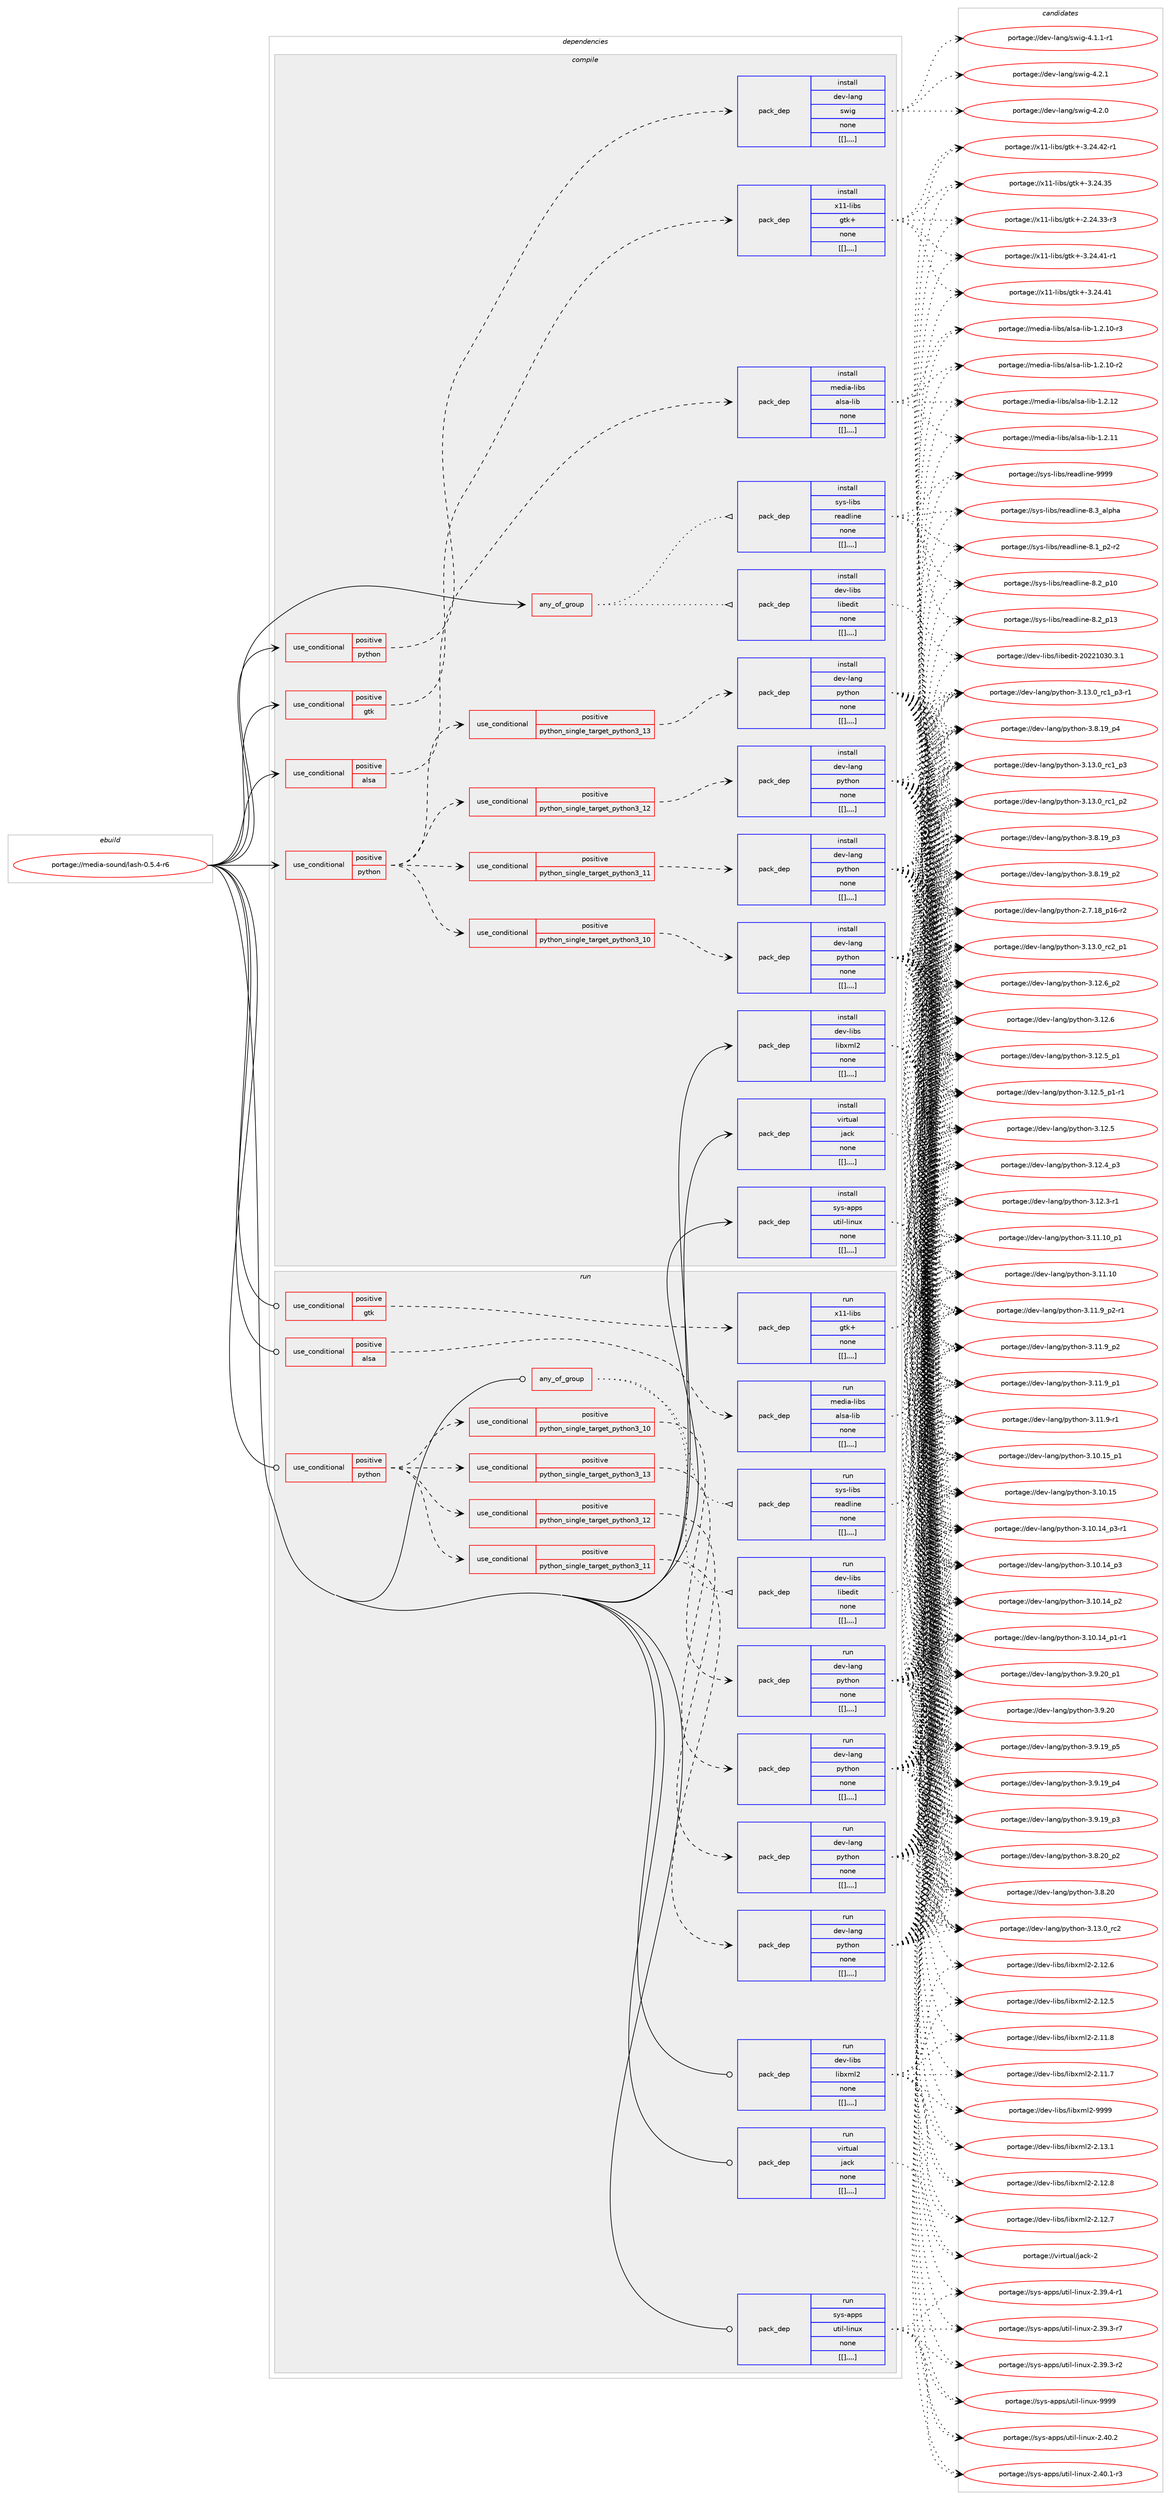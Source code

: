 digraph prolog {

# *************
# Graph options
# *************

newrank=true;
concentrate=true;
compound=true;
graph [rankdir=LR,fontname=Helvetica,fontsize=10,ranksep=1.5];#, ranksep=2.5, nodesep=0.2];
edge  [arrowhead=vee];
node  [fontname=Helvetica,fontsize=10];

# **********
# The ebuild
# **********

subgraph cluster_leftcol {
color=gray;
label=<<i>ebuild</i>>;
id [label="portage://media-sound/lash-0.5.4-r6", color=red, width=4, href="../media-sound/lash-0.5.4-r6.svg"];
}

# ****************
# The dependencies
# ****************

subgraph cluster_midcol {
color=gray;
label=<<i>dependencies</i>>;
subgraph cluster_compile {
fillcolor="#eeeeee";
style=filled;
label=<<i>compile</i>>;
subgraph any2324 {
dependency326985 [label=<<TABLE BORDER="0" CELLBORDER="1" CELLSPACING="0" CELLPADDING="4"><TR><TD CELLPADDING="10">any_of_group</TD></TR></TABLE>>, shape=none, color=red];subgraph pack240658 {
dependency326986 [label=<<TABLE BORDER="0" CELLBORDER="1" CELLSPACING="0" CELLPADDING="4" WIDTH="220"><TR><TD ROWSPAN="6" CELLPADDING="30">pack_dep</TD></TR><TR><TD WIDTH="110">install</TD></TR><TR><TD>sys-libs</TD></TR><TR><TD>readline</TD></TR><TR><TD>none</TD></TR><TR><TD>[[],,,,]</TD></TR></TABLE>>, shape=none, color=blue];
}
dependency326985:e -> dependency326986:w [weight=20,style="dotted",arrowhead="oinv"];
subgraph pack240659 {
dependency326987 [label=<<TABLE BORDER="0" CELLBORDER="1" CELLSPACING="0" CELLPADDING="4" WIDTH="220"><TR><TD ROWSPAN="6" CELLPADDING="30">pack_dep</TD></TR><TR><TD WIDTH="110">install</TD></TR><TR><TD>dev-libs</TD></TR><TR><TD>libedit</TD></TR><TR><TD>none</TD></TR><TR><TD>[[],,,,]</TD></TR></TABLE>>, shape=none, color=blue];
}
dependency326985:e -> dependency326987:w [weight=20,style="dotted",arrowhead="oinv"];
}
id:e -> dependency326985:w [weight=20,style="solid",arrowhead="vee"];
subgraph cond83831 {
dependency326988 [label=<<TABLE BORDER="0" CELLBORDER="1" CELLSPACING="0" CELLPADDING="4"><TR><TD ROWSPAN="3" CELLPADDING="10">use_conditional</TD></TR><TR><TD>positive</TD></TR><TR><TD>alsa</TD></TR></TABLE>>, shape=none, color=red];
subgraph pack240660 {
dependency326989 [label=<<TABLE BORDER="0" CELLBORDER="1" CELLSPACING="0" CELLPADDING="4" WIDTH="220"><TR><TD ROWSPAN="6" CELLPADDING="30">pack_dep</TD></TR><TR><TD WIDTH="110">install</TD></TR><TR><TD>media-libs</TD></TR><TR><TD>alsa-lib</TD></TR><TR><TD>none</TD></TR><TR><TD>[[],,,,]</TD></TR></TABLE>>, shape=none, color=blue];
}
dependency326988:e -> dependency326989:w [weight=20,style="dashed",arrowhead="vee"];
}
id:e -> dependency326988:w [weight=20,style="solid",arrowhead="vee"];
subgraph cond83832 {
dependency326990 [label=<<TABLE BORDER="0" CELLBORDER="1" CELLSPACING="0" CELLPADDING="4"><TR><TD ROWSPAN="3" CELLPADDING="10">use_conditional</TD></TR><TR><TD>positive</TD></TR><TR><TD>gtk</TD></TR></TABLE>>, shape=none, color=red];
subgraph pack240661 {
dependency326991 [label=<<TABLE BORDER="0" CELLBORDER="1" CELLSPACING="0" CELLPADDING="4" WIDTH="220"><TR><TD ROWSPAN="6" CELLPADDING="30">pack_dep</TD></TR><TR><TD WIDTH="110">install</TD></TR><TR><TD>x11-libs</TD></TR><TR><TD>gtk+</TD></TR><TR><TD>none</TD></TR><TR><TD>[[],,,,]</TD></TR></TABLE>>, shape=none, color=blue];
}
dependency326990:e -> dependency326991:w [weight=20,style="dashed",arrowhead="vee"];
}
id:e -> dependency326990:w [weight=20,style="solid",arrowhead="vee"];
subgraph cond83833 {
dependency326992 [label=<<TABLE BORDER="0" CELLBORDER="1" CELLSPACING="0" CELLPADDING="4"><TR><TD ROWSPAN="3" CELLPADDING="10">use_conditional</TD></TR><TR><TD>positive</TD></TR><TR><TD>python</TD></TR></TABLE>>, shape=none, color=red];
subgraph cond83834 {
dependency326993 [label=<<TABLE BORDER="0" CELLBORDER="1" CELLSPACING="0" CELLPADDING="4"><TR><TD ROWSPAN="3" CELLPADDING="10">use_conditional</TD></TR><TR><TD>positive</TD></TR><TR><TD>python_single_target_python3_10</TD></TR></TABLE>>, shape=none, color=red];
subgraph pack240662 {
dependency326994 [label=<<TABLE BORDER="0" CELLBORDER="1" CELLSPACING="0" CELLPADDING="4" WIDTH="220"><TR><TD ROWSPAN="6" CELLPADDING="30">pack_dep</TD></TR><TR><TD WIDTH="110">install</TD></TR><TR><TD>dev-lang</TD></TR><TR><TD>python</TD></TR><TR><TD>none</TD></TR><TR><TD>[[],,,,]</TD></TR></TABLE>>, shape=none, color=blue];
}
dependency326993:e -> dependency326994:w [weight=20,style="dashed",arrowhead="vee"];
}
dependency326992:e -> dependency326993:w [weight=20,style="dashed",arrowhead="vee"];
subgraph cond83835 {
dependency326995 [label=<<TABLE BORDER="0" CELLBORDER="1" CELLSPACING="0" CELLPADDING="4"><TR><TD ROWSPAN="3" CELLPADDING="10">use_conditional</TD></TR><TR><TD>positive</TD></TR><TR><TD>python_single_target_python3_11</TD></TR></TABLE>>, shape=none, color=red];
subgraph pack240663 {
dependency326996 [label=<<TABLE BORDER="0" CELLBORDER="1" CELLSPACING="0" CELLPADDING="4" WIDTH="220"><TR><TD ROWSPAN="6" CELLPADDING="30">pack_dep</TD></TR><TR><TD WIDTH="110">install</TD></TR><TR><TD>dev-lang</TD></TR><TR><TD>python</TD></TR><TR><TD>none</TD></TR><TR><TD>[[],,,,]</TD></TR></TABLE>>, shape=none, color=blue];
}
dependency326995:e -> dependency326996:w [weight=20,style="dashed",arrowhead="vee"];
}
dependency326992:e -> dependency326995:w [weight=20,style="dashed",arrowhead="vee"];
subgraph cond83836 {
dependency326997 [label=<<TABLE BORDER="0" CELLBORDER="1" CELLSPACING="0" CELLPADDING="4"><TR><TD ROWSPAN="3" CELLPADDING="10">use_conditional</TD></TR><TR><TD>positive</TD></TR><TR><TD>python_single_target_python3_12</TD></TR></TABLE>>, shape=none, color=red];
subgraph pack240664 {
dependency326998 [label=<<TABLE BORDER="0" CELLBORDER="1" CELLSPACING="0" CELLPADDING="4" WIDTH="220"><TR><TD ROWSPAN="6" CELLPADDING="30">pack_dep</TD></TR><TR><TD WIDTH="110">install</TD></TR><TR><TD>dev-lang</TD></TR><TR><TD>python</TD></TR><TR><TD>none</TD></TR><TR><TD>[[],,,,]</TD></TR></TABLE>>, shape=none, color=blue];
}
dependency326997:e -> dependency326998:w [weight=20,style="dashed",arrowhead="vee"];
}
dependency326992:e -> dependency326997:w [weight=20,style="dashed",arrowhead="vee"];
subgraph cond83837 {
dependency326999 [label=<<TABLE BORDER="0" CELLBORDER="1" CELLSPACING="0" CELLPADDING="4"><TR><TD ROWSPAN="3" CELLPADDING="10">use_conditional</TD></TR><TR><TD>positive</TD></TR><TR><TD>python_single_target_python3_13</TD></TR></TABLE>>, shape=none, color=red];
subgraph pack240665 {
dependency327000 [label=<<TABLE BORDER="0" CELLBORDER="1" CELLSPACING="0" CELLPADDING="4" WIDTH="220"><TR><TD ROWSPAN="6" CELLPADDING="30">pack_dep</TD></TR><TR><TD WIDTH="110">install</TD></TR><TR><TD>dev-lang</TD></TR><TR><TD>python</TD></TR><TR><TD>none</TD></TR><TR><TD>[[],,,,]</TD></TR></TABLE>>, shape=none, color=blue];
}
dependency326999:e -> dependency327000:w [weight=20,style="dashed",arrowhead="vee"];
}
dependency326992:e -> dependency326999:w [weight=20,style="dashed",arrowhead="vee"];
}
id:e -> dependency326992:w [weight=20,style="solid",arrowhead="vee"];
subgraph cond83838 {
dependency327001 [label=<<TABLE BORDER="0" CELLBORDER="1" CELLSPACING="0" CELLPADDING="4"><TR><TD ROWSPAN="3" CELLPADDING="10">use_conditional</TD></TR><TR><TD>positive</TD></TR><TR><TD>python</TD></TR></TABLE>>, shape=none, color=red];
subgraph pack240666 {
dependency327002 [label=<<TABLE BORDER="0" CELLBORDER="1" CELLSPACING="0" CELLPADDING="4" WIDTH="220"><TR><TD ROWSPAN="6" CELLPADDING="30">pack_dep</TD></TR><TR><TD WIDTH="110">install</TD></TR><TR><TD>dev-lang</TD></TR><TR><TD>swig</TD></TR><TR><TD>none</TD></TR><TR><TD>[[],,,,]</TD></TR></TABLE>>, shape=none, color=blue];
}
dependency327001:e -> dependency327002:w [weight=20,style="dashed",arrowhead="vee"];
}
id:e -> dependency327001:w [weight=20,style="solid",arrowhead="vee"];
subgraph pack240667 {
dependency327003 [label=<<TABLE BORDER="0" CELLBORDER="1" CELLSPACING="0" CELLPADDING="4" WIDTH="220"><TR><TD ROWSPAN="6" CELLPADDING="30">pack_dep</TD></TR><TR><TD WIDTH="110">install</TD></TR><TR><TD>dev-libs</TD></TR><TR><TD>libxml2</TD></TR><TR><TD>none</TD></TR><TR><TD>[[],,,,]</TD></TR></TABLE>>, shape=none, color=blue];
}
id:e -> dependency327003:w [weight=20,style="solid",arrowhead="vee"];
subgraph pack240668 {
dependency327004 [label=<<TABLE BORDER="0" CELLBORDER="1" CELLSPACING="0" CELLPADDING="4" WIDTH="220"><TR><TD ROWSPAN="6" CELLPADDING="30">pack_dep</TD></TR><TR><TD WIDTH="110">install</TD></TR><TR><TD>sys-apps</TD></TR><TR><TD>util-linux</TD></TR><TR><TD>none</TD></TR><TR><TD>[[],,,,]</TD></TR></TABLE>>, shape=none, color=blue];
}
id:e -> dependency327004:w [weight=20,style="solid",arrowhead="vee"];
subgraph pack240669 {
dependency327005 [label=<<TABLE BORDER="0" CELLBORDER="1" CELLSPACING="0" CELLPADDING="4" WIDTH="220"><TR><TD ROWSPAN="6" CELLPADDING="30">pack_dep</TD></TR><TR><TD WIDTH="110">install</TD></TR><TR><TD>virtual</TD></TR><TR><TD>jack</TD></TR><TR><TD>none</TD></TR><TR><TD>[[],,,,]</TD></TR></TABLE>>, shape=none, color=blue];
}
id:e -> dependency327005:w [weight=20,style="solid",arrowhead="vee"];
}
subgraph cluster_compileandrun {
fillcolor="#eeeeee";
style=filled;
label=<<i>compile and run</i>>;
}
subgraph cluster_run {
fillcolor="#eeeeee";
style=filled;
label=<<i>run</i>>;
subgraph any2325 {
dependency327006 [label=<<TABLE BORDER="0" CELLBORDER="1" CELLSPACING="0" CELLPADDING="4"><TR><TD CELLPADDING="10">any_of_group</TD></TR></TABLE>>, shape=none, color=red];subgraph pack240670 {
dependency327007 [label=<<TABLE BORDER="0" CELLBORDER="1" CELLSPACING="0" CELLPADDING="4" WIDTH="220"><TR><TD ROWSPAN="6" CELLPADDING="30">pack_dep</TD></TR><TR><TD WIDTH="110">run</TD></TR><TR><TD>sys-libs</TD></TR><TR><TD>readline</TD></TR><TR><TD>none</TD></TR><TR><TD>[[],,,,]</TD></TR></TABLE>>, shape=none, color=blue];
}
dependency327006:e -> dependency327007:w [weight=20,style="dotted",arrowhead="oinv"];
subgraph pack240671 {
dependency327008 [label=<<TABLE BORDER="0" CELLBORDER="1" CELLSPACING="0" CELLPADDING="4" WIDTH="220"><TR><TD ROWSPAN="6" CELLPADDING="30">pack_dep</TD></TR><TR><TD WIDTH="110">run</TD></TR><TR><TD>dev-libs</TD></TR><TR><TD>libedit</TD></TR><TR><TD>none</TD></TR><TR><TD>[[],,,,]</TD></TR></TABLE>>, shape=none, color=blue];
}
dependency327006:e -> dependency327008:w [weight=20,style="dotted",arrowhead="oinv"];
}
id:e -> dependency327006:w [weight=20,style="solid",arrowhead="odot"];
subgraph cond83839 {
dependency327009 [label=<<TABLE BORDER="0" CELLBORDER="1" CELLSPACING="0" CELLPADDING="4"><TR><TD ROWSPAN="3" CELLPADDING="10">use_conditional</TD></TR><TR><TD>positive</TD></TR><TR><TD>alsa</TD></TR></TABLE>>, shape=none, color=red];
subgraph pack240672 {
dependency327010 [label=<<TABLE BORDER="0" CELLBORDER="1" CELLSPACING="0" CELLPADDING="4" WIDTH="220"><TR><TD ROWSPAN="6" CELLPADDING="30">pack_dep</TD></TR><TR><TD WIDTH="110">run</TD></TR><TR><TD>media-libs</TD></TR><TR><TD>alsa-lib</TD></TR><TR><TD>none</TD></TR><TR><TD>[[],,,,]</TD></TR></TABLE>>, shape=none, color=blue];
}
dependency327009:e -> dependency327010:w [weight=20,style="dashed",arrowhead="vee"];
}
id:e -> dependency327009:w [weight=20,style="solid",arrowhead="odot"];
subgraph cond83840 {
dependency327011 [label=<<TABLE BORDER="0" CELLBORDER="1" CELLSPACING="0" CELLPADDING="4"><TR><TD ROWSPAN="3" CELLPADDING="10">use_conditional</TD></TR><TR><TD>positive</TD></TR><TR><TD>gtk</TD></TR></TABLE>>, shape=none, color=red];
subgraph pack240673 {
dependency327012 [label=<<TABLE BORDER="0" CELLBORDER="1" CELLSPACING="0" CELLPADDING="4" WIDTH="220"><TR><TD ROWSPAN="6" CELLPADDING="30">pack_dep</TD></TR><TR><TD WIDTH="110">run</TD></TR><TR><TD>x11-libs</TD></TR><TR><TD>gtk+</TD></TR><TR><TD>none</TD></TR><TR><TD>[[],,,,]</TD></TR></TABLE>>, shape=none, color=blue];
}
dependency327011:e -> dependency327012:w [weight=20,style="dashed",arrowhead="vee"];
}
id:e -> dependency327011:w [weight=20,style="solid",arrowhead="odot"];
subgraph cond83841 {
dependency327013 [label=<<TABLE BORDER="0" CELLBORDER="1" CELLSPACING="0" CELLPADDING="4"><TR><TD ROWSPAN="3" CELLPADDING="10">use_conditional</TD></TR><TR><TD>positive</TD></TR><TR><TD>python</TD></TR></TABLE>>, shape=none, color=red];
subgraph cond83842 {
dependency327014 [label=<<TABLE BORDER="0" CELLBORDER="1" CELLSPACING="0" CELLPADDING="4"><TR><TD ROWSPAN="3" CELLPADDING="10">use_conditional</TD></TR><TR><TD>positive</TD></TR><TR><TD>python_single_target_python3_10</TD></TR></TABLE>>, shape=none, color=red];
subgraph pack240674 {
dependency327015 [label=<<TABLE BORDER="0" CELLBORDER="1" CELLSPACING="0" CELLPADDING="4" WIDTH="220"><TR><TD ROWSPAN="6" CELLPADDING="30">pack_dep</TD></TR><TR><TD WIDTH="110">run</TD></TR><TR><TD>dev-lang</TD></TR><TR><TD>python</TD></TR><TR><TD>none</TD></TR><TR><TD>[[],,,,]</TD></TR></TABLE>>, shape=none, color=blue];
}
dependency327014:e -> dependency327015:w [weight=20,style="dashed",arrowhead="vee"];
}
dependency327013:e -> dependency327014:w [weight=20,style="dashed",arrowhead="vee"];
subgraph cond83843 {
dependency327016 [label=<<TABLE BORDER="0" CELLBORDER="1" CELLSPACING="0" CELLPADDING="4"><TR><TD ROWSPAN="3" CELLPADDING="10">use_conditional</TD></TR><TR><TD>positive</TD></TR><TR><TD>python_single_target_python3_11</TD></TR></TABLE>>, shape=none, color=red];
subgraph pack240675 {
dependency327017 [label=<<TABLE BORDER="0" CELLBORDER="1" CELLSPACING="0" CELLPADDING="4" WIDTH="220"><TR><TD ROWSPAN="6" CELLPADDING="30">pack_dep</TD></TR><TR><TD WIDTH="110">run</TD></TR><TR><TD>dev-lang</TD></TR><TR><TD>python</TD></TR><TR><TD>none</TD></TR><TR><TD>[[],,,,]</TD></TR></TABLE>>, shape=none, color=blue];
}
dependency327016:e -> dependency327017:w [weight=20,style="dashed",arrowhead="vee"];
}
dependency327013:e -> dependency327016:w [weight=20,style="dashed",arrowhead="vee"];
subgraph cond83844 {
dependency327018 [label=<<TABLE BORDER="0" CELLBORDER="1" CELLSPACING="0" CELLPADDING="4"><TR><TD ROWSPAN="3" CELLPADDING="10">use_conditional</TD></TR><TR><TD>positive</TD></TR><TR><TD>python_single_target_python3_12</TD></TR></TABLE>>, shape=none, color=red];
subgraph pack240676 {
dependency327019 [label=<<TABLE BORDER="0" CELLBORDER="1" CELLSPACING="0" CELLPADDING="4" WIDTH="220"><TR><TD ROWSPAN="6" CELLPADDING="30">pack_dep</TD></TR><TR><TD WIDTH="110">run</TD></TR><TR><TD>dev-lang</TD></TR><TR><TD>python</TD></TR><TR><TD>none</TD></TR><TR><TD>[[],,,,]</TD></TR></TABLE>>, shape=none, color=blue];
}
dependency327018:e -> dependency327019:w [weight=20,style="dashed",arrowhead="vee"];
}
dependency327013:e -> dependency327018:w [weight=20,style="dashed",arrowhead="vee"];
subgraph cond83845 {
dependency327020 [label=<<TABLE BORDER="0" CELLBORDER="1" CELLSPACING="0" CELLPADDING="4"><TR><TD ROWSPAN="3" CELLPADDING="10">use_conditional</TD></TR><TR><TD>positive</TD></TR><TR><TD>python_single_target_python3_13</TD></TR></TABLE>>, shape=none, color=red];
subgraph pack240677 {
dependency327021 [label=<<TABLE BORDER="0" CELLBORDER="1" CELLSPACING="0" CELLPADDING="4" WIDTH="220"><TR><TD ROWSPAN="6" CELLPADDING="30">pack_dep</TD></TR><TR><TD WIDTH="110">run</TD></TR><TR><TD>dev-lang</TD></TR><TR><TD>python</TD></TR><TR><TD>none</TD></TR><TR><TD>[[],,,,]</TD></TR></TABLE>>, shape=none, color=blue];
}
dependency327020:e -> dependency327021:w [weight=20,style="dashed",arrowhead="vee"];
}
dependency327013:e -> dependency327020:w [weight=20,style="dashed",arrowhead="vee"];
}
id:e -> dependency327013:w [weight=20,style="solid",arrowhead="odot"];
subgraph pack240678 {
dependency327022 [label=<<TABLE BORDER="0" CELLBORDER="1" CELLSPACING="0" CELLPADDING="4" WIDTH="220"><TR><TD ROWSPAN="6" CELLPADDING="30">pack_dep</TD></TR><TR><TD WIDTH="110">run</TD></TR><TR><TD>dev-libs</TD></TR><TR><TD>libxml2</TD></TR><TR><TD>none</TD></TR><TR><TD>[[],,,,]</TD></TR></TABLE>>, shape=none, color=blue];
}
id:e -> dependency327022:w [weight=20,style="solid",arrowhead="odot"];
subgraph pack240679 {
dependency327023 [label=<<TABLE BORDER="0" CELLBORDER="1" CELLSPACING="0" CELLPADDING="4" WIDTH="220"><TR><TD ROWSPAN="6" CELLPADDING="30">pack_dep</TD></TR><TR><TD WIDTH="110">run</TD></TR><TR><TD>sys-apps</TD></TR><TR><TD>util-linux</TD></TR><TR><TD>none</TD></TR><TR><TD>[[],,,,]</TD></TR></TABLE>>, shape=none, color=blue];
}
id:e -> dependency327023:w [weight=20,style="solid",arrowhead="odot"];
subgraph pack240680 {
dependency327024 [label=<<TABLE BORDER="0" CELLBORDER="1" CELLSPACING="0" CELLPADDING="4" WIDTH="220"><TR><TD ROWSPAN="6" CELLPADDING="30">pack_dep</TD></TR><TR><TD WIDTH="110">run</TD></TR><TR><TD>virtual</TD></TR><TR><TD>jack</TD></TR><TR><TD>none</TD></TR><TR><TD>[[],,,,]</TD></TR></TABLE>>, shape=none, color=blue];
}
id:e -> dependency327024:w [weight=20,style="solid",arrowhead="odot"];
}
}

# **************
# The candidates
# **************

subgraph cluster_choices {
rank=same;
color=gray;
label=<<i>candidates</i>>;

subgraph choice240658 {
color=black;
nodesep=1;
choice115121115451081059811547114101971001081051101014557575757 [label="portage://sys-libs/readline-9999", color=red, width=4,href="../sys-libs/readline-9999.svg"];
choice1151211154510810598115471141019710010810511010145564651959710811210497 [label="portage://sys-libs/readline-8.3_alpha", color=red, width=4,href="../sys-libs/readline-8.3_alpha.svg"];
choice1151211154510810598115471141019710010810511010145564650951124951 [label="portage://sys-libs/readline-8.2_p13", color=red, width=4,href="../sys-libs/readline-8.2_p13.svg"];
choice1151211154510810598115471141019710010810511010145564650951124948 [label="portage://sys-libs/readline-8.2_p10", color=red, width=4,href="../sys-libs/readline-8.2_p10.svg"];
choice115121115451081059811547114101971001081051101014556464995112504511450 [label="portage://sys-libs/readline-8.1_p2-r2", color=red, width=4,href="../sys-libs/readline-8.1_p2-r2.svg"];
dependency326986:e -> choice115121115451081059811547114101971001081051101014557575757:w [style=dotted,weight="100"];
dependency326986:e -> choice1151211154510810598115471141019710010810511010145564651959710811210497:w [style=dotted,weight="100"];
dependency326986:e -> choice1151211154510810598115471141019710010810511010145564650951124951:w [style=dotted,weight="100"];
dependency326986:e -> choice1151211154510810598115471141019710010810511010145564650951124948:w [style=dotted,weight="100"];
dependency326986:e -> choice115121115451081059811547114101971001081051101014556464995112504511450:w [style=dotted,weight="100"];
}
subgraph choice240659 {
color=black;
nodesep=1;
choice1001011184510810598115471081059810110010511645504850504948514846514649 [label="portage://dev-libs/libedit-20221030.3.1", color=red, width=4,href="../dev-libs/libedit-20221030.3.1.svg"];
dependency326987:e -> choice1001011184510810598115471081059810110010511645504850504948514846514649:w [style=dotted,weight="100"];
}
subgraph choice240660 {
color=black;
nodesep=1;
choice109101100105974510810598115479710811597451081059845494650464950 [label="portage://media-libs/alsa-lib-1.2.12", color=red, width=4,href="../media-libs/alsa-lib-1.2.12.svg"];
choice109101100105974510810598115479710811597451081059845494650464949 [label="portage://media-libs/alsa-lib-1.2.11", color=red, width=4,href="../media-libs/alsa-lib-1.2.11.svg"];
choice1091011001059745108105981154797108115974510810598454946504649484511451 [label="portage://media-libs/alsa-lib-1.2.10-r3", color=red, width=4,href="../media-libs/alsa-lib-1.2.10-r3.svg"];
choice1091011001059745108105981154797108115974510810598454946504649484511450 [label="portage://media-libs/alsa-lib-1.2.10-r2", color=red, width=4,href="../media-libs/alsa-lib-1.2.10-r2.svg"];
dependency326989:e -> choice109101100105974510810598115479710811597451081059845494650464950:w [style=dotted,weight="100"];
dependency326989:e -> choice109101100105974510810598115479710811597451081059845494650464949:w [style=dotted,weight="100"];
dependency326989:e -> choice1091011001059745108105981154797108115974510810598454946504649484511451:w [style=dotted,weight="100"];
dependency326989:e -> choice1091011001059745108105981154797108115974510810598454946504649484511450:w [style=dotted,weight="100"];
}
subgraph choice240661 {
color=black;
nodesep=1;
choice12049494510810598115471031161074345514650524652504511449 [label="portage://x11-libs/gtk+-3.24.42-r1", color=red, width=4,href="../x11-libs/gtk+-3.24.42-r1.svg"];
choice12049494510810598115471031161074345514650524652494511449 [label="portage://x11-libs/gtk+-3.24.41-r1", color=red, width=4,href="../x11-libs/gtk+-3.24.41-r1.svg"];
choice1204949451081059811547103116107434551465052465249 [label="portage://x11-libs/gtk+-3.24.41", color=red, width=4,href="../x11-libs/gtk+-3.24.41.svg"];
choice1204949451081059811547103116107434551465052465153 [label="portage://x11-libs/gtk+-3.24.35", color=red, width=4,href="../x11-libs/gtk+-3.24.35.svg"];
choice12049494510810598115471031161074345504650524651514511451 [label="portage://x11-libs/gtk+-2.24.33-r3", color=red, width=4,href="../x11-libs/gtk+-2.24.33-r3.svg"];
dependency326991:e -> choice12049494510810598115471031161074345514650524652504511449:w [style=dotted,weight="100"];
dependency326991:e -> choice12049494510810598115471031161074345514650524652494511449:w [style=dotted,weight="100"];
dependency326991:e -> choice1204949451081059811547103116107434551465052465249:w [style=dotted,weight="100"];
dependency326991:e -> choice1204949451081059811547103116107434551465052465153:w [style=dotted,weight="100"];
dependency326991:e -> choice12049494510810598115471031161074345504650524651514511451:w [style=dotted,weight="100"];
}
subgraph choice240662 {
color=black;
nodesep=1;
choice100101118451089711010347112121116104111110455146495146489511499509511249 [label="portage://dev-lang/python-3.13.0_rc2_p1", color=red, width=4,href="../dev-lang/python-3.13.0_rc2_p1.svg"];
choice10010111845108971101034711212111610411111045514649514648951149950 [label="portage://dev-lang/python-3.13.0_rc2", color=red, width=4,href="../dev-lang/python-3.13.0_rc2.svg"];
choice1001011184510897110103471121211161041111104551464951464895114994995112514511449 [label="portage://dev-lang/python-3.13.0_rc1_p3-r1", color=red, width=4,href="../dev-lang/python-3.13.0_rc1_p3-r1.svg"];
choice100101118451089711010347112121116104111110455146495146489511499499511251 [label="portage://dev-lang/python-3.13.0_rc1_p3", color=red, width=4,href="../dev-lang/python-3.13.0_rc1_p3.svg"];
choice100101118451089711010347112121116104111110455146495146489511499499511250 [label="portage://dev-lang/python-3.13.0_rc1_p2", color=red, width=4,href="../dev-lang/python-3.13.0_rc1_p2.svg"];
choice100101118451089711010347112121116104111110455146495046549511250 [label="portage://dev-lang/python-3.12.6_p2", color=red, width=4,href="../dev-lang/python-3.12.6_p2.svg"];
choice10010111845108971101034711212111610411111045514649504654 [label="portage://dev-lang/python-3.12.6", color=red, width=4,href="../dev-lang/python-3.12.6.svg"];
choice1001011184510897110103471121211161041111104551464950465395112494511449 [label="portage://dev-lang/python-3.12.5_p1-r1", color=red, width=4,href="../dev-lang/python-3.12.5_p1-r1.svg"];
choice100101118451089711010347112121116104111110455146495046539511249 [label="portage://dev-lang/python-3.12.5_p1", color=red, width=4,href="../dev-lang/python-3.12.5_p1.svg"];
choice10010111845108971101034711212111610411111045514649504653 [label="portage://dev-lang/python-3.12.5", color=red, width=4,href="../dev-lang/python-3.12.5.svg"];
choice100101118451089711010347112121116104111110455146495046529511251 [label="portage://dev-lang/python-3.12.4_p3", color=red, width=4,href="../dev-lang/python-3.12.4_p3.svg"];
choice100101118451089711010347112121116104111110455146495046514511449 [label="portage://dev-lang/python-3.12.3-r1", color=red, width=4,href="../dev-lang/python-3.12.3-r1.svg"];
choice10010111845108971101034711212111610411111045514649494649489511249 [label="portage://dev-lang/python-3.11.10_p1", color=red, width=4,href="../dev-lang/python-3.11.10_p1.svg"];
choice1001011184510897110103471121211161041111104551464949464948 [label="portage://dev-lang/python-3.11.10", color=red, width=4,href="../dev-lang/python-3.11.10.svg"];
choice1001011184510897110103471121211161041111104551464949465795112504511449 [label="portage://dev-lang/python-3.11.9_p2-r1", color=red, width=4,href="../dev-lang/python-3.11.9_p2-r1.svg"];
choice100101118451089711010347112121116104111110455146494946579511250 [label="portage://dev-lang/python-3.11.9_p2", color=red, width=4,href="../dev-lang/python-3.11.9_p2.svg"];
choice100101118451089711010347112121116104111110455146494946579511249 [label="portage://dev-lang/python-3.11.9_p1", color=red, width=4,href="../dev-lang/python-3.11.9_p1.svg"];
choice100101118451089711010347112121116104111110455146494946574511449 [label="portage://dev-lang/python-3.11.9-r1", color=red, width=4,href="../dev-lang/python-3.11.9-r1.svg"];
choice10010111845108971101034711212111610411111045514649484649539511249 [label="portage://dev-lang/python-3.10.15_p1", color=red, width=4,href="../dev-lang/python-3.10.15_p1.svg"];
choice1001011184510897110103471121211161041111104551464948464953 [label="portage://dev-lang/python-3.10.15", color=red, width=4,href="../dev-lang/python-3.10.15.svg"];
choice100101118451089711010347112121116104111110455146494846495295112514511449 [label="portage://dev-lang/python-3.10.14_p3-r1", color=red, width=4,href="../dev-lang/python-3.10.14_p3-r1.svg"];
choice10010111845108971101034711212111610411111045514649484649529511251 [label="portage://dev-lang/python-3.10.14_p3", color=red, width=4,href="../dev-lang/python-3.10.14_p3.svg"];
choice10010111845108971101034711212111610411111045514649484649529511250 [label="portage://dev-lang/python-3.10.14_p2", color=red, width=4,href="../dev-lang/python-3.10.14_p2.svg"];
choice100101118451089711010347112121116104111110455146494846495295112494511449 [label="portage://dev-lang/python-3.10.14_p1-r1", color=red, width=4,href="../dev-lang/python-3.10.14_p1-r1.svg"];
choice100101118451089711010347112121116104111110455146574650489511249 [label="portage://dev-lang/python-3.9.20_p1", color=red, width=4,href="../dev-lang/python-3.9.20_p1.svg"];
choice10010111845108971101034711212111610411111045514657465048 [label="portage://dev-lang/python-3.9.20", color=red, width=4,href="../dev-lang/python-3.9.20.svg"];
choice100101118451089711010347112121116104111110455146574649579511253 [label="portage://dev-lang/python-3.9.19_p5", color=red, width=4,href="../dev-lang/python-3.9.19_p5.svg"];
choice100101118451089711010347112121116104111110455146574649579511252 [label="portage://dev-lang/python-3.9.19_p4", color=red, width=4,href="../dev-lang/python-3.9.19_p4.svg"];
choice100101118451089711010347112121116104111110455146574649579511251 [label="portage://dev-lang/python-3.9.19_p3", color=red, width=4,href="../dev-lang/python-3.9.19_p3.svg"];
choice100101118451089711010347112121116104111110455146564650489511250 [label="portage://dev-lang/python-3.8.20_p2", color=red, width=4,href="../dev-lang/python-3.8.20_p2.svg"];
choice10010111845108971101034711212111610411111045514656465048 [label="portage://dev-lang/python-3.8.20", color=red, width=4,href="../dev-lang/python-3.8.20.svg"];
choice100101118451089711010347112121116104111110455146564649579511252 [label="portage://dev-lang/python-3.8.19_p4", color=red, width=4,href="../dev-lang/python-3.8.19_p4.svg"];
choice100101118451089711010347112121116104111110455146564649579511251 [label="portage://dev-lang/python-3.8.19_p3", color=red, width=4,href="../dev-lang/python-3.8.19_p3.svg"];
choice100101118451089711010347112121116104111110455146564649579511250 [label="portage://dev-lang/python-3.8.19_p2", color=red, width=4,href="../dev-lang/python-3.8.19_p2.svg"];
choice100101118451089711010347112121116104111110455046554649569511249544511450 [label="portage://dev-lang/python-2.7.18_p16-r2", color=red, width=4,href="../dev-lang/python-2.7.18_p16-r2.svg"];
dependency326994:e -> choice100101118451089711010347112121116104111110455146495146489511499509511249:w [style=dotted,weight="100"];
dependency326994:e -> choice10010111845108971101034711212111610411111045514649514648951149950:w [style=dotted,weight="100"];
dependency326994:e -> choice1001011184510897110103471121211161041111104551464951464895114994995112514511449:w [style=dotted,weight="100"];
dependency326994:e -> choice100101118451089711010347112121116104111110455146495146489511499499511251:w [style=dotted,weight="100"];
dependency326994:e -> choice100101118451089711010347112121116104111110455146495146489511499499511250:w [style=dotted,weight="100"];
dependency326994:e -> choice100101118451089711010347112121116104111110455146495046549511250:w [style=dotted,weight="100"];
dependency326994:e -> choice10010111845108971101034711212111610411111045514649504654:w [style=dotted,weight="100"];
dependency326994:e -> choice1001011184510897110103471121211161041111104551464950465395112494511449:w [style=dotted,weight="100"];
dependency326994:e -> choice100101118451089711010347112121116104111110455146495046539511249:w [style=dotted,weight="100"];
dependency326994:e -> choice10010111845108971101034711212111610411111045514649504653:w [style=dotted,weight="100"];
dependency326994:e -> choice100101118451089711010347112121116104111110455146495046529511251:w [style=dotted,weight="100"];
dependency326994:e -> choice100101118451089711010347112121116104111110455146495046514511449:w [style=dotted,weight="100"];
dependency326994:e -> choice10010111845108971101034711212111610411111045514649494649489511249:w [style=dotted,weight="100"];
dependency326994:e -> choice1001011184510897110103471121211161041111104551464949464948:w [style=dotted,weight="100"];
dependency326994:e -> choice1001011184510897110103471121211161041111104551464949465795112504511449:w [style=dotted,weight="100"];
dependency326994:e -> choice100101118451089711010347112121116104111110455146494946579511250:w [style=dotted,weight="100"];
dependency326994:e -> choice100101118451089711010347112121116104111110455146494946579511249:w [style=dotted,weight="100"];
dependency326994:e -> choice100101118451089711010347112121116104111110455146494946574511449:w [style=dotted,weight="100"];
dependency326994:e -> choice10010111845108971101034711212111610411111045514649484649539511249:w [style=dotted,weight="100"];
dependency326994:e -> choice1001011184510897110103471121211161041111104551464948464953:w [style=dotted,weight="100"];
dependency326994:e -> choice100101118451089711010347112121116104111110455146494846495295112514511449:w [style=dotted,weight="100"];
dependency326994:e -> choice10010111845108971101034711212111610411111045514649484649529511251:w [style=dotted,weight="100"];
dependency326994:e -> choice10010111845108971101034711212111610411111045514649484649529511250:w [style=dotted,weight="100"];
dependency326994:e -> choice100101118451089711010347112121116104111110455146494846495295112494511449:w [style=dotted,weight="100"];
dependency326994:e -> choice100101118451089711010347112121116104111110455146574650489511249:w [style=dotted,weight="100"];
dependency326994:e -> choice10010111845108971101034711212111610411111045514657465048:w [style=dotted,weight="100"];
dependency326994:e -> choice100101118451089711010347112121116104111110455146574649579511253:w [style=dotted,weight="100"];
dependency326994:e -> choice100101118451089711010347112121116104111110455146574649579511252:w [style=dotted,weight="100"];
dependency326994:e -> choice100101118451089711010347112121116104111110455146574649579511251:w [style=dotted,weight="100"];
dependency326994:e -> choice100101118451089711010347112121116104111110455146564650489511250:w [style=dotted,weight="100"];
dependency326994:e -> choice10010111845108971101034711212111610411111045514656465048:w [style=dotted,weight="100"];
dependency326994:e -> choice100101118451089711010347112121116104111110455146564649579511252:w [style=dotted,weight="100"];
dependency326994:e -> choice100101118451089711010347112121116104111110455146564649579511251:w [style=dotted,weight="100"];
dependency326994:e -> choice100101118451089711010347112121116104111110455146564649579511250:w [style=dotted,weight="100"];
dependency326994:e -> choice100101118451089711010347112121116104111110455046554649569511249544511450:w [style=dotted,weight="100"];
}
subgraph choice240663 {
color=black;
nodesep=1;
choice100101118451089711010347112121116104111110455146495146489511499509511249 [label="portage://dev-lang/python-3.13.0_rc2_p1", color=red, width=4,href="../dev-lang/python-3.13.0_rc2_p1.svg"];
choice10010111845108971101034711212111610411111045514649514648951149950 [label="portage://dev-lang/python-3.13.0_rc2", color=red, width=4,href="../dev-lang/python-3.13.0_rc2.svg"];
choice1001011184510897110103471121211161041111104551464951464895114994995112514511449 [label="portage://dev-lang/python-3.13.0_rc1_p3-r1", color=red, width=4,href="../dev-lang/python-3.13.0_rc1_p3-r1.svg"];
choice100101118451089711010347112121116104111110455146495146489511499499511251 [label="portage://dev-lang/python-3.13.0_rc1_p3", color=red, width=4,href="../dev-lang/python-3.13.0_rc1_p3.svg"];
choice100101118451089711010347112121116104111110455146495146489511499499511250 [label="portage://dev-lang/python-3.13.0_rc1_p2", color=red, width=4,href="../dev-lang/python-3.13.0_rc1_p2.svg"];
choice100101118451089711010347112121116104111110455146495046549511250 [label="portage://dev-lang/python-3.12.6_p2", color=red, width=4,href="../dev-lang/python-3.12.6_p2.svg"];
choice10010111845108971101034711212111610411111045514649504654 [label="portage://dev-lang/python-3.12.6", color=red, width=4,href="../dev-lang/python-3.12.6.svg"];
choice1001011184510897110103471121211161041111104551464950465395112494511449 [label="portage://dev-lang/python-3.12.5_p1-r1", color=red, width=4,href="../dev-lang/python-3.12.5_p1-r1.svg"];
choice100101118451089711010347112121116104111110455146495046539511249 [label="portage://dev-lang/python-3.12.5_p1", color=red, width=4,href="../dev-lang/python-3.12.5_p1.svg"];
choice10010111845108971101034711212111610411111045514649504653 [label="portage://dev-lang/python-3.12.5", color=red, width=4,href="../dev-lang/python-3.12.5.svg"];
choice100101118451089711010347112121116104111110455146495046529511251 [label="portage://dev-lang/python-3.12.4_p3", color=red, width=4,href="../dev-lang/python-3.12.4_p3.svg"];
choice100101118451089711010347112121116104111110455146495046514511449 [label="portage://dev-lang/python-3.12.3-r1", color=red, width=4,href="../dev-lang/python-3.12.3-r1.svg"];
choice10010111845108971101034711212111610411111045514649494649489511249 [label="portage://dev-lang/python-3.11.10_p1", color=red, width=4,href="../dev-lang/python-3.11.10_p1.svg"];
choice1001011184510897110103471121211161041111104551464949464948 [label="portage://dev-lang/python-3.11.10", color=red, width=4,href="../dev-lang/python-3.11.10.svg"];
choice1001011184510897110103471121211161041111104551464949465795112504511449 [label="portage://dev-lang/python-3.11.9_p2-r1", color=red, width=4,href="../dev-lang/python-3.11.9_p2-r1.svg"];
choice100101118451089711010347112121116104111110455146494946579511250 [label="portage://dev-lang/python-3.11.9_p2", color=red, width=4,href="../dev-lang/python-3.11.9_p2.svg"];
choice100101118451089711010347112121116104111110455146494946579511249 [label="portage://dev-lang/python-3.11.9_p1", color=red, width=4,href="../dev-lang/python-3.11.9_p1.svg"];
choice100101118451089711010347112121116104111110455146494946574511449 [label="portage://dev-lang/python-3.11.9-r1", color=red, width=4,href="../dev-lang/python-3.11.9-r1.svg"];
choice10010111845108971101034711212111610411111045514649484649539511249 [label="portage://dev-lang/python-3.10.15_p1", color=red, width=4,href="../dev-lang/python-3.10.15_p1.svg"];
choice1001011184510897110103471121211161041111104551464948464953 [label="portage://dev-lang/python-3.10.15", color=red, width=4,href="../dev-lang/python-3.10.15.svg"];
choice100101118451089711010347112121116104111110455146494846495295112514511449 [label="portage://dev-lang/python-3.10.14_p3-r1", color=red, width=4,href="../dev-lang/python-3.10.14_p3-r1.svg"];
choice10010111845108971101034711212111610411111045514649484649529511251 [label="portage://dev-lang/python-3.10.14_p3", color=red, width=4,href="../dev-lang/python-3.10.14_p3.svg"];
choice10010111845108971101034711212111610411111045514649484649529511250 [label="portage://dev-lang/python-3.10.14_p2", color=red, width=4,href="../dev-lang/python-3.10.14_p2.svg"];
choice100101118451089711010347112121116104111110455146494846495295112494511449 [label="portage://dev-lang/python-3.10.14_p1-r1", color=red, width=4,href="../dev-lang/python-3.10.14_p1-r1.svg"];
choice100101118451089711010347112121116104111110455146574650489511249 [label="portage://dev-lang/python-3.9.20_p1", color=red, width=4,href="../dev-lang/python-3.9.20_p1.svg"];
choice10010111845108971101034711212111610411111045514657465048 [label="portage://dev-lang/python-3.9.20", color=red, width=4,href="../dev-lang/python-3.9.20.svg"];
choice100101118451089711010347112121116104111110455146574649579511253 [label="portage://dev-lang/python-3.9.19_p5", color=red, width=4,href="../dev-lang/python-3.9.19_p5.svg"];
choice100101118451089711010347112121116104111110455146574649579511252 [label="portage://dev-lang/python-3.9.19_p4", color=red, width=4,href="../dev-lang/python-3.9.19_p4.svg"];
choice100101118451089711010347112121116104111110455146574649579511251 [label="portage://dev-lang/python-3.9.19_p3", color=red, width=4,href="../dev-lang/python-3.9.19_p3.svg"];
choice100101118451089711010347112121116104111110455146564650489511250 [label="portage://dev-lang/python-3.8.20_p2", color=red, width=4,href="../dev-lang/python-3.8.20_p2.svg"];
choice10010111845108971101034711212111610411111045514656465048 [label="portage://dev-lang/python-3.8.20", color=red, width=4,href="../dev-lang/python-3.8.20.svg"];
choice100101118451089711010347112121116104111110455146564649579511252 [label="portage://dev-lang/python-3.8.19_p4", color=red, width=4,href="../dev-lang/python-3.8.19_p4.svg"];
choice100101118451089711010347112121116104111110455146564649579511251 [label="portage://dev-lang/python-3.8.19_p3", color=red, width=4,href="../dev-lang/python-3.8.19_p3.svg"];
choice100101118451089711010347112121116104111110455146564649579511250 [label="portage://dev-lang/python-3.8.19_p2", color=red, width=4,href="../dev-lang/python-3.8.19_p2.svg"];
choice100101118451089711010347112121116104111110455046554649569511249544511450 [label="portage://dev-lang/python-2.7.18_p16-r2", color=red, width=4,href="../dev-lang/python-2.7.18_p16-r2.svg"];
dependency326996:e -> choice100101118451089711010347112121116104111110455146495146489511499509511249:w [style=dotted,weight="100"];
dependency326996:e -> choice10010111845108971101034711212111610411111045514649514648951149950:w [style=dotted,weight="100"];
dependency326996:e -> choice1001011184510897110103471121211161041111104551464951464895114994995112514511449:w [style=dotted,weight="100"];
dependency326996:e -> choice100101118451089711010347112121116104111110455146495146489511499499511251:w [style=dotted,weight="100"];
dependency326996:e -> choice100101118451089711010347112121116104111110455146495146489511499499511250:w [style=dotted,weight="100"];
dependency326996:e -> choice100101118451089711010347112121116104111110455146495046549511250:w [style=dotted,weight="100"];
dependency326996:e -> choice10010111845108971101034711212111610411111045514649504654:w [style=dotted,weight="100"];
dependency326996:e -> choice1001011184510897110103471121211161041111104551464950465395112494511449:w [style=dotted,weight="100"];
dependency326996:e -> choice100101118451089711010347112121116104111110455146495046539511249:w [style=dotted,weight="100"];
dependency326996:e -> choice10010111845108971101034711212111610411111045514649504653:w [style=dotted,weight="100"];
dependency326996:e -> choice100101118451089711010347112121116104111110455146495046529511251:w [style=dotted,weight="100"];
dependency326996:e -> choice100101118451089711010347112121116104111110455146495046514511449:w [style=dotted,weight="100"];
dependency326996:e -> choice10010111845108971101034711212111610411111045514649494649489511249:w [style=dotted,weight="100"];
dependency326996:e -> choice1001011184510897110103471121211161041111104551464949464948:w [style=dotted,weight="100"];
dependency326996:e -> choice1001011184510897110103471121211161041111104551464949465795112504511449:w [style=dotted,weight="100"];
dependency326996:e -> choice100101118451089711010347112121116104111110455146494946579511250:w [style=dotted,weight="100"];
dependency326996:e -> choice100101118451089711010347112121116104111110455146494946579511249:w [style=dotted,weight="100"];
dependency326996:e -> choice100101118451089711010347112121116104111110455146494946574511449:w [style=dotted,weight="100"];
dependency326996:e -> choice10010111845108971101034711212111610411111045514649484649539511249:w [style=dotted,weight="100"];
dependency326996:e -> choice1001011184510897110103471121211161041111104551464948464953:w [style=dotted,weight="100"];
dependency326996:e -> choice100101118451089711010347112121116104111110455146494846495295112514511449:w [style=dotted,weight="100"];
dependency326996:e -> choice10010111845108971101034711212111610411111045514649484649529511251:w [style=dotted,weight="100"];
dependency326996:e -> choice10010111845108971101034711212111610411111045514649484649529511250:w [style=dotted,weight="100"];
dependency326996:e -> choice100101118451089711010347112121116104111110455146494846495295112494511449:w [style=dotted,weight="100"];
dependency326996:e -> choice100101118451089711010347112121116104111110455146574650489511249:w [style=dotted,weight="100"];
dependency326996:e -> choice10010111845108971101034711212111610411111045514657465048:w [style=dotted,weight="100"];
dependency326996:e -> choice100101118451089711010347112121116104111110455146574649579511253:w [style=dotted,weight="100"];
dependency326996:e -> choice100101118451089711010347112121116104111110455146574649579511252:w [style=dotted,weight="100"];
dependency326996:e -> choice100101118451089711010347112121116104111110455146574649579511251:w [style=dotted,weight="100"];
dependency326996:e -> choice100101118451089711010347112121116104111110455146564650489511250:w [style=dotted,weight="100"];
dependency326996:e -> choice10010111845108971101034711212111610411111045514656465048:w [style=dotted,weight="100"];
dependency326996:e -> choice100101118451089711010347112121116104111110455146564649579511252:w [style=dotted,weight="100"];
dependency326996:e -> choice100101118451089711010347112121116104111110455146564649579511251:w [style=dotted,weight="100"];
dependency326996:e -> choice100101118451089711010347112121116104111110455146564649579511250:w [style=dotted,weight="100"];
dependency326996:e -> choice100101118451089711010347112121116104111110455046554649569511249544511450:w [style=dotted,weight="100"];
}
subgraph choice240664 {
color=black;
nodesep=1;
choice100101118451089711010347112121116104111110455146495146489511499509511249 [label="portage://dev-lang/python-3.13.0_rc2_p1", color=red, width=4,href="../dev-lang/python-3.13.0_rc2_p1.svg"];
choice10010111845108971101034711212111610411111045514649514648951149950 [label="portage://dev-lang/python-3.13.0_rc2", color=red, width=4,href="../dev-lang/python-3.13.0_rc2.svg"];
choice1001011184510897110103471121211161041111104551464951464895114994995112514511449 [label="portage://dev-lang/python-3.13.0_rc1_p3-r1", color=red, width=4,href="../dev-lang/python-3.13.0_rc1_p3-r1.svg"];
choice100101118451089711010347112121116104111110455146495146489511499499511251 [label="portage://dev-lang/python-3.13.0_rc1_p3", color=red, width=4,href="../dev-lang/python-3.13.0_rc1_p3.svg"];
choice100101118451089711010347112121116104111110455146495146489511499499511250 [label="portage://dev-lang/python-3.13.0_rc1_p2", color=red, width=4,href="../dev-lang/python-3.13.0_rc1_p2.svg"];
choice100101118451089711010347112121116104111110455146495046549511250 [label="portage://dev-lang/python-3.12.6_p2", color=red, width=4,href="../dev-lang/python-3.12.6_p2.svg"];
choice10010111845108971101034711212111610411111045514649504654 [label="portage://dev-lang/python-3.12.6", color=red, width=4,href="../dev-lang/python-3.12.6.svg"];
choice1001011184510897110103471121211161041111104551464950465395112494511449 [label="portage://dev-lang/python-3.12.5_p1-r1", color=red, width=4,href="../dev-lang/python-3.12.5_p1-r1.svg"];
choice100101118451089711010347112121116104111110455146495046539511249 [label="portage://dev-lang/python-3.12.5_p1", color=red, width=4,href="../dev-lang/python-3.12.5_p1.svg"];
choice10010111845108971101034711212111610411111045514649504653 [label="portage://dev-lang/python-3.12.5", color=red, width=4,href="../dev-lang/python-3.12.5.svg"];
choice100101118451089711010347112121116104111110455146495046529511251 [label="portage://dev-lang/python-3.12.4_p3", color=red, width=4,href="../dev-lang/python-3.12.4_p3.svg"];
choice100101118451089711010347112121116104111110455146495046514511449 [label="portage://dev-lang/python-3.12.3-r1", color=red, width=4,href="../dev-lang/python-3.12.3-r1.svg"];
choice10010111845108971101034711212111610411111045514649494649489511249 [label="portage://dev-lang/python-3.11.10_p1", color=red, width=4,href="../dev-lang/python-3.11.10_p1.svg"];
choice1001011184510897110103471121211161041111104551464949464948 [label="portage://dev-lang/python-3.11.10", color=red, width=4,href="../dev-lang/python-3.11.10.svg"];
choice1001011184510897110103471121211161041111104551464949465795112504511449 [label="portage://dev-lang/python-3.11.9_p2-r1", color=red, width=4,href="../dev-lang/python-3.11.9_p2-r1.svg"];
choice100101118451089711010347112121116104111110455146494946579511250 [label="portage://dev-lang/python-3.11.9_p2", color=red, width=4,href="../dev-lang/python-3.11.9_p2.svg"];
choice100101118451089711010347112121116104111110455146494946579511249 [label="portage://dev-lang/python-3.11.9_p1", color=red, width=4,href="../dev-lang/python-3.11.9_p1.svg"];
choice100101118451089711010347112121116104111110455146494946574511449 [label="portage://dev-lang/python-3.11.9-r1", color=red, width=4,href="../dev-lang/python-3.11.9-r1.svg"];
choice10010111845108971101034711212111610411111045514649484649539511249 [label="portage://dev-lang/python-3.10.15_p1", color=red, width=4,href="../dev-lang/python-3.10.15_p1.svg"];
choice1001011184510897110103471121211161041111104551464948464953 [label="portage://dev-lang/python-3.10.15", color=red, width=4,href="../dev-lang/python-3.10.15.svg"];
choice100101118451089711010347112121116104111110455146494846495295112514511449 [label="portage://dev-lang/python-3.10.14_p3-r1", color=red, width=4,href="../dev-lang/python-3.10.14_p3-r1.svg"];
choice10010111845108971101034711212111610411111045514649484649529511251 [label="portage://dev-lang/python-3.10.14_p3", color=red, width=4,href="../dev-lang/python-3.10.14_p3.svg"];
choice10010111845108971101034711212111610411111045514649484649529511250 [label="portage://dev-lang/python-3.10.14_p2", color=red, width=4,href="../dev-lang/python-3.10.14_p2.svg"];
choice100101118451089711010347112121116104111110455146494846495295112494511449 [label="portage://dev-lang/python-3.10.14_p1-r1", color=red, width=4,href="../dev-lang/python-3.10.14_p1-r1.svg"];
choice100101118451089711010347112121116104111110455146574650489511249 [label="portage://dev-lang/python-3.9.20_p1", color=red, width=4,href="../dev-lang/python-3.9.20_p1.svg"];
choice10010111845108971101034711212111610411111045514657465048 [label="portage://dev-lang/python-3.9.20", color=red, width=4,href="../dev-lang/python-3.9.20.svg"];
choice100101118451089711010347112121116104111110455146574649579511253 [label="portage://dev-lang/python-3.9.19_p5", color=red, width=4,href="../dev-lang/python-3.9.19_p5.svg"];
choice100101118451089711010347112121116104111110455146574649579511252 [label="portage://dev-lang/python-3.9.19_p4", color=red, width=4,href="../dev-lang/python-3.9.19_p4.svg"];
choice100101118451089711010347112121116104111110455146574649579511251 [label="portage://dev-lang/python-3.9.19_p3", color=red, width=4,href="../dev-lang/python-3.9.19_p3.svg"];
choice100101118451089711010347112121116104111110455146564650489511250 [label="portage://dev-lang/python-3.8.20_p2", color=red, width=4,href="../dev-lang/python-3.8.20_p2.svg"];
choice10010111845108971101034711212111610411111045514656465048 [label="portage://dev-lang/python-3.8.20", color=red, width=4,href="../dev-lang/python-3.8.20.svg"];
choice100101118451089711010347112121116104111110455146564649579511252 [label="portage://dev-lang/python-3.8.19_p4", color=red, width=4,href="../dev-lang/python-3.8.19_p4.svg"];
choice100101118451089711010347112121116104111110455146564649579511251 [label="portage://dev-lang/python-3.8.19_p3", color=red, width=4,href="../dev-lang/python-3.8.19_p3.svg"];
choice100101118451089711010347112121116104111110455146564649579511250 [label="portage://dev-lang/python-3.8.19_p2", color=red, width=4,href="../dev-lang/python-3.8.19_p2.svg"];
choice100101118451089711010347112121116104111110455046554649569511249544511450 [label="portage://dev-lang/python-2.7.18_p16-r2", color=red, width=4,href="../dev-lang/python-2.7.18_p16-r2.svg"];
dependency326998:e -> choice100101118451089711010347112121116104111110455146495146489511499509511249:w [style=dotted,weight="100"];
dependency326998:e -> choice10010111845108971101034711212111610411111045514649514648951149950:w [style=dotted,weight="100"];
dependency326998:e -> choice1001011184510897110103471121211161041111104551464951464895114994995112514511449:w [style=dotted,weight="100"];
dependency326998:e -> choice100101118451089711010347112121116104111110455146495146489511499499511251:w [style=dotted,weight="100"];
dependency326998:e -> choice100101118451089711010347112121116104111110455146495146489511499499511250:w [style=dotted,weight="100"];
dependency326998:e -> choice100101118451089711010347112121116104111110455146495046549511250:w [style=dotted,weight="100"];
dependency326998:e -> choice10010111845108971101034711212111610411111045514649504654:w [style=dotted,weight="100"];
dependency326998:e -> choice1001011184510897110103471121211161041111104551464950465395112494511449:w [style=dotted,weight="100"];
dependency326998:e -> choice100101118451089711010347112121116104111110455146495046539511249:w [style=dotted,weight="100"];
dependency326998:e -> choice10010111845108971101034711212111610411111045514649504653:w [style=dotted,weight="100"];
dependency326998:e -> choice100101118451089711010347112121116104111110455146495046529511251:w [style=dotted,weight="100"];
dependency326998:e -> choice100101118451089711010347112121116104111110455146495046514511449:w [style=dotted,weight="100"];
dependency326998:e -> choice10010111845108971101034711212111610411111045514649494649489511249:w [style=dotted,weight="100"];
dependency326998:e -> choice1001011184510897110103471121211161041111104551464949464948:w [style=dotted,weight="100"];
dependency326998:e -> choice1001011184510897110103471121211161041111104551464949465795112504511449:w [style=dotted,weight="100"];
dependency326998:e -> choice100101118451089711010347112121116104111110455146494946579511250:w [style=dotted,weight="100"];
dependency326998:e -> choice100101118451089711010347112121116104111110455146494946579511249:w [style=dotted,weight="100"];
dependency326998:e -> choice100101118451089711010347112121116104111110455146494946574511449:w [style=dotted,weight="100"];
dependency326998:e -> choice10010111845108971101034711212111610411111045514649484649539511249:w [style=dotted,weight="100"];
dependency326998:e -> choice1001011184510897110103471121211161041111104551464948464953:w [style=dotted,weight="100"];
dependency326998:e -> choice100101118451089711010347112121116104111110455146494846495295112514511449:w [style=dotted,weight="100"];
dependency326998:e -> choice10010111845108971101034711212111610411111045514649484649529511251:w [style=dotted,weight="100"];
dependency326998:e -> choice10010111845108971101034711212111610411111045514649484649529511250:w [style=dotted,weight="100"];
dependency326998:e -> choice100101118451089711010347112121116104111110455146494846495295112494511449:w [style=dotted,weight="100"];
dependency326998:e -> choice100101118451089711010347112121116104111110455146574650489511249:w [style=dotted,weight="100"];
dependency326998:e -> choice10010111845108971101034711212111610411111045514657465048:w [style=dotted,weight="100"];
dependency326998:e -> choice100101118451089711010347112121116104111110455146574649579511253:w [style=dotted,weight="100"];
dependency326998:e -> choice100101118451089711010347112121116104111110455146574649579511252:w [style=dotted,weight="100"];
dependency326998:e -> choice100101118451089711010347112121116104111110455146574649579511251:w [style=dotted,weight="100"];
dependency326998:e -> choice100101118451089711010347112121116104111110455146564650489511250:w [style=dotted,weight="100"];
dependency326998:e -> choice10010111845108971101034711212111610411111045514656465048:w [style=dotted,weight="100"];
dependency326998:e -> choice100101118451089711010347112121116104111110455146564649579511252:w [style=dotted,weight="100"];
dependency326998:e -> choice100101118451089711010347112121116104111110455146564649579511251:w [style=dotted,weight="100"];
dependency326998:e -> choice100101118451089711010347112121116104111110455146564649579511250:w [style=dotted,weight="100"];
dependency326998:e -> choice100101118451089711010347112121116104111110455046554649569511249544511450:w [style=dotted,weight="100"];
}
subgraph choice240665 {
color=black;
nodesep=1;
choice100101118451089711010347112121116104111110455146495146489511499509511249 [label="portage://dev-lang/python-3.13.0_rc2_p1", color=red, width=4,href="../dev-lang/python-3.13.0_rc2_p1.svg"];
choice10010111845108971101034711212111610411111045514649514648951149950 [label="portage://dev-lang/python-3.13.0_rc2", color=red, width=4,href="../dev-lang/python-3.13.0_rc2.svg"];
choice1001011184510897110103471121211161041111104551464951464895114994995112514511449 [label="portage://dev-lang/python-3.13.0_rc1_p3-r1", color=red, width=4,href="../dev-lang/python-3.13.0_rc1_p3-r1.svg"];
choice100101118451089711010347112121116104111110455146495146489511499499511251 [label="portage://dev-lang/python-3.13.0_rc1_p3", color=red, width=4,href="../dev-lang/python-3.13.0_rc1_p3.svg"];
choice100101118451089711010347112121116104111110455146495146489511499499511250 [label="portage://dev-lang/python-3.13.0_rc1_p2", color=red, width=4,href="../dev-lang/python-3.13.0_rc1_p2.svg"];
choice100101118451089711010347112121116104111110455146495046549511250 [label="portage://dev-lang/python-3.12.6_p2", color=red, width=4,href="../dev-lang/python-3.12.6_p2.svg"];
choice10010111845108971101034711212111610411111045514649504654 [label="portage://dev-lang/python-3.12.6", color=red, width=4,href="../dev-lang/python-3.12.6.svg"];
choice1001011184510897110103471121211161041111104551464950465395112494511449 [label="portage://dev-lang/python-3.12.5_p1-r1", color=red, width=4,href="../dev-lang/python-3.12.5_p1-r1.svg"];
choice100101118451089711010347112121116104111110455146495046539511249 [label="portage://dev-lang/python-3.12.5_p1", color=red, width=4,href="../dev-lang/python-3.12.5_p1.svg"];
choice10010111845108971101034711212111610411111045514649504653 [label="portage://dev-lang/python-3.12.5", color=red, width=4,href="../dev-lang/python-3.12.5.svg"];
choice100101118451089711010347112121116104111110455146495046529511251 [label="portage://dev-lang/python-3.12.4_p3", color=red, width=4,href="../dev-lang/python-3.12.4_p3.svg"];
choice100101118451089711010347112121116104111110455146495046514511449 [label="portage://dev-lang/python-3.12.3-r1", color=red, width=4,href="../dev-lang/python-3.12.3-r1.svg"];
choice10010111845108971101034711212111610411111045514649494649489511249 [label="portage://dev-lang/python-3.11.10_p1", color=red, width=4,href="../dev-lang/python-3.11.10_p1.svg"];
choice1001011184510897110103471121211161041111104551464949464948 [label="portage://dev-lang/python-3.11.10", color=red, width=4,href="../dev-lang/python-3.11.10.svg"];
choice1001011184510897110103471121211161041111104551464949465795112504511449 [label="portage://dev-lang/python-3.11.9_p2-r1", color=red, width=4,href="../dev-lang/python-3.11.9_p2-r1.svg"];
choice100101118451089711010347112121116104111110455146494946579511250 [label="portage://dev-lang/python-3.11.9_p2", color=red, width=4,href="../dev-lang/python-3.11.9_p2.svg"];
choice100101118451089711010347112121116104111110455146494946579511249 [label="portage://dev-lang/python-3.11.9_p1", color=red, width=4,href="../dev-lang/python-3.11.9_p1.svg"];
choice100101118451089711010347112121116104111110455146494946574511449 [label="portage://dev-lang/python-3.11.9-r1", color=red, width=4,href="../dev-lang/python-3.11.9-r1.svg"];
choice10010111845108971101034711212111610411111045514649484649539511249 [label="portage://dev-lang/python-3.10.15_p1", color=red, width=4,href="../dev-lang/python-3.10.15_p1.svg"];
choice1001011184510897110103471121211161041111104551464948464953 [label="portage://dev-lang/python-3.10.15", color=red, width=4,href="../dev-lang/python-3.10.15.svg"];
choice100101118451089711010347112121116104111110455146494846495295112514511449 [label="portage://dev-lang/python-3.10.14_p3-r1", color=red, width=4,href="../dev-lang/python-3.10.14_p3-r1.svg"];
choice10010111845108971101034711212111610411111045514649484649529511251 [label="portage://dev-lang/python-3.10.14_p3", color=red, width=4,href="../dev-lang/python-3.10.14_p3.svg"];
choice10010111845108971101034711212111610411111045514649484649529511250 [label="portage://dev-lang/python-3.10.14_p2", color=red, width=4,href="../dev-lang/python-3.10.14_p2.svg"];
choice100101118451089711010347112121116104111110455146494846495295112494511449 [label="portage://dev-lang/python-3.10.14_p1-r1", color=red, width=4,href="../dev-lang/python-3.10.14_p1-r1.svg"];
choice100101118451089711010347112121116104111110455146574650489511249 [label="portage://dev-lang/python-3.9.20_p1", color=red, width=4,href="../dev-lang/python-3.9.20_p1.svg"];
choice10010111845108971101034711212111610411111045514657465048 [label="portage://dev-lang/python-3.9.20", color=red, width=4,href="../dev-lang/python-3.9.20.svg"];
choice100101118451089711010347112121116104111110455146574649579511253 [label="portage://dev-lang/python-3.9.19_p5", color=red, width=4,href="../dev-lang/python-3.9.19_p5.svg"];
choice100101118451089711010347112121116104111110455146574649579511252 [label="portage://dev-lang/python-3.9.19_p4", color=red, width=4,href="../dev-lang/python-3.9.19_p4.svg"];
choice100101118451089711010347112121116104111110455146574649579511251 [label="portage://dev-lang/python-3.9.19_p3", color=red, width=4,href="../dev-lang/python-3.9.19_p3.svg"];
choice100101118451089711010347112121116104111110455146564650489511250 [label="portage://dev-lang/python-3.8.20_p2", color=red, width=4,href="../dev-lang/python-3.8.20_p2.svg"];
choice10010111845108971101034711212111610411111045514656465048 [label="portage://dev-lang/python-3.8.20", color=red, width=4,href="../dev-lang/python-3.8.20.svg"];
choice100101118451089711010347112121116104111110455146564649579511252 [label="portage://dev-lang/python-3.8.19_p4", color=red, width=4,href="../dev-lang/python-3.8.19_p4.svg"];
choice100101118451089711010347112121116104111110455146564649579511251 [label="portage://dev-lang/python-3.8.19_p3", color=red, width=4,href="../dev-lang/python-3.8.19_p3.svg"];
choice100101118451089711010347112121116104111110455146564649579511250 [label="portage://dev-lang/python-3.8.19_p2", color=red, width=4,href="../dev-lang/python-3.8.19_p2.svg"];
choice100101118451089711010347112121116104111110455046554649569511249544511450 [label="portage://dev-lang/python-2.7.18_p16-r2", color=red, width=4,href="../dev-lang/python-2.7.18_p16-r2.svg"];
dependency327000:e -> choice100101118451089711010347112121116104111110455146495146489511499509511249:w [style=dotted,weight="100"];
dependency327000:e -> choice10010111845108971101034711212111610411111045514649514648951149950:w [style=dotted,weight="100"];
dependency327000:e -> choice1001011184510897110103471121211161041111104551464951464895114994995112514511449:w [style=dotted,weight="100"];
dependency327000:e -> choice100101118451089711010347112121116104111110455146495146489511499499511251:w [style=dotted,weight="100"];
dependency327000:e -> choice100101118451089711010347112121116104111110455146495146489511499499511250:w [style=dotted,weight="100"];
dependency327000:e -> choice100101118451089711010347112121116104111110455146495046549511250:w [style=dotted,weight="100"];
dependency327000:e -> choice10010111845108971101034711212111610411111045514649504654:w [style=dotted,weight="100"];
dependency327000:e -> choice1001011184510897110103471121211161041111104551464950465395112494511449:w [style=dotted,weight="100"];
dependency327000:e -> choice100101118451089711010347112121116104111110455146495046539511249:w [style=dotted,weight="100"];
dependency327000:e -> choice10010111845108971101034711212111610411111045514649504653:w [style=dotted,weight="100"];
dependency327000:e -> choice100101118451089711010347112121116104111110455146495046529511251:w [style=dotted,weight="100"];
dependency327000:e -> choice100101118451089711010347112121116104111110455146495046514511449:w [style=dotted,weight="100"];
dependency327000:e -> choice10010111845108971101034711212111610411111045514649494649489511249:w [style=dotted,weight="100"];
dependency327000:e -> choice1001011184510897110103471121211161041111104551464949464948:w [style=dotted,weight="100"];
dependency327000:e -> choice1001011184510897110103471121211161041111104551464949465795112504511449:w [style=dotted,weight="100"];
dependency327000:e -> choice100101118451089711010347112121116104111110455146494946579511250:w [style=dotted,weight="100"];
dependency327000:e -> choice100101118451089711010347112121116104111110455146494946579511249:w [style=dotted,weight="100"];
dependency327000:e -> choice100101118451089711010347112121116104111110455146494946574511449:w [style=dotted,weight="100"];
dependency327000:e -> choice10010111845108971101034711212111610411111045514649484649539511249:w [style=dotted,weight="100"];
dependency327000:e -> choice1001011184510897110103471121211161041111104551464948464953:w [style=dotted,weight="100"];
dependency327000:e -> choice100101118451089711010347112121116104111110455146494846495295112514511449:w [style=dotted,weight="100"];
dependency327000:e -> choice10010111845108971101034711212111610411111045514649484649529511251:w [style=dotted,weight="100"];
dependency327000:e -> choice10010111845108971101034711212111610411111045514649484649529511250:w [style=dotted,weight="100"];
dependency327000:e -> choice100101118451089711010347112121116104111110455146494846495295112494511449:w [style=dotted,weight="100"];
dependency327000:e -> choice100101118451089711010347112121116104111110455146574650489511249:w [style=dotted,weight="100"];
dependency327000:e -> choice10010111845108971101034711212111610411111045514657465048:w [style=dotted,weight="100"];
dependency327000:e -> choice100101118451089711010347112121116104111110455146574649579511253:w [style=dotted,weight="100"];
dependency327000:e -> choice100101118451089711010347112121116104111110455146574649579511252:w [style=dotted,weight="100"];
dependency327000:e -> choice100101118451089711010347112121116104111110455146574649579511251:w [style=dotted,weight="100"];
dependency327000:e -> choice100101118451089711010347112121116104111110455146564650489511250:w [style=dotted,weight="100"];
dependency327000:e -> choice10010111845108971101034711212111610411111045514656465048:w [style=dotted,weight="100"];
dependency327000:e -> choice100101118451089711010347112121116104111110455146564649579511252:w [style=dotted,weight="100"];
dependency327000:e -> choice100101118451089711010347112121116104111110455146564649579511251:w [style=dotted,weight="100"];
dependency327000:e -> choice100101118451089711010347112121116104111110455146564649579511250:w [style=dotted,weight="100"];
dependency327000:e -> choice100101118451089711010347112121116104111110455046554649569511249544511450:w [style=dotted,weight="100"];
}
subgraph choice240666 {
color=black;
nodesep=1;
choice100101118451089711010347115119105103455246504649 [label="portage://dev-lang/swig-4.2.1", color=red, width=4,href="../dev-lang/swig-4.2.1.svg"];
choice100101118451089711010347115119105103455246504648 [label="portage://dev-lang/swig-4.2.0", color=red, width=4,href="../dev-lang/swig-4.2.0.svg"];
choice1001011184510897110103471151191051034552464946494511449 [label="portage://dev-lang/swig-4.1.1-r1", color=red, width=4,href="../dev-lang/swig-4.1.1-r1.svg"];
dependency327002:e -> choice100101118451089711010347115119105103455246504649:w [style=dotted,weight="100"];
dependency327002:e -> choice100101118451089711010347115119105103455246504648:w [style=dotted,weight="100"];
dependency327002:e -> choice1001011184510897110103471151191051034552464946494511449:w [style=dotted,weight="100"];
}
subgraph choice240667 {
color=black;
nodesep=1;
choice10010111845108105981154710810598120109108504557575757 [label="portage://dev-libs/libxml2-9999", color=red, width=4,href="../dev-libs/libxml2-9999.svg"];
choice100101118451081059811547108105981201091085045504649514649 [label="portage://dev-libs/libxml2-2.13.1", color=red, width=4,href="../dev-libs/libxml2-2.13.1.svg"];
choice100101118451081059811547108105981201091085045504649504656 [label="portage://dev-libs/libxml2-2.12.8", color=red, width=4,href="../dev-libs/libxml2-2.12.8.svg"];
choice100101118451081059811547108105981201091085045504649504655 [label="portage://dev-libs/libxml2-2.12.7", color=red, width=4,href="../dev-libs/libxml2-2.12.7.svg"];
choice100101118451081059811547108105981201091085045504649504654 [label="portage://dev-libs/libxml2-2.12.6", color=red, width=4,href="../dev-libs/libxml2-2.12.6.svg"];
choice100101118451081059811547108105981201091085045504649504653 [label="portage://dev-libs/libxml2-2.12.5", color=red, width=4,href="../dev-libs/libxml2-2.12.5.svg"];
choice100101118451081059811547108105981201091085045504649494656 [label="portage://dev-libs/libxml2-2.11.8", color=red, width=4,href="../dev-libs/libxml2-2.11.8.svg"];
choice100101118451081059811547108105981201091085045504649494655 [label="portage://dev-libs/libxml2-2.11.7", color=red, width=4,href="../dev-libs/libxml2-2.11.7.svg"];
dependency327003:e -> choice10010111845108105981154710810598120109108504557575757:w [style=dotted,weight="100"];
dependency327003:e -> choice100101118451081059811547108105981201091085045504649514649:w [style=dotted,weight="100"];
dependency327003:e -> choice100101118451081059811547108105981201091085045504649504656:w [style=dotted,weight="100"];
dependency327003:e -> choice100101118451081059811547108105981201091085045504649504655:w [style=dotted,weight="100"];
dependency327003:e -> choice100101118451081059811547108105981201091085045504649504654:w [style=dotted,weight="100"];
dependency327003:e -> choice100101118451081059811547108105981201091085045504649504653:w [style=dotted,weight="100"];
dependency327003:e -> choice100101118451081059811547108105981201091085045504649494656:w [style=dotted,weight="100"];
dependency327003:e -> choice100101118451081059811547108105981201091085045504649494655:w [style=dotted,weight="100"];
}
subgraph choice240668 {
color=black;
nodesep=1;
choice115121115459711211211547117116105108451081051101171204557575757 [label="portage://sys-apps/util-linux-9999", color=red, width=4,href="../sys-apps/util-linux-9999.svg"];
choice1151211154597112112115471171161051084510810511011712045504652484650 [label="portage://sys-apps/util-linux-2.40.2", color=red, width=4,href="../sys-apps/util-linux-2.40.2.svg"];
choice11512111545971121121154711711610510845108105110117120455046524846494511451 [label="portage://sys-apps/util-linux-2.40.1-r3", color=red, width=4,href="../sys-apps/util-linux-2.40.1-r3.svg"];
choice11512111545971121121154711711610510845108105110117120455046515746524511449 [label="portage://sys-apps/util-linux-2.39.4-r1", color=red, width=4,href="../sys-apps/util-linux-2.39.4-r1.svg"];
choice11512111545971121121154711711610510845108105110117120455046515746514511455 [label="portage://sys-apps/util-linux-2.39.3-r7", color=red, width=4,href="../sys-apps/util-linux-2.39.3-r7.svg"];
choice11512111545971121121154711711610510845108105110117120455046515746514511450 [label="portage://sys-apps/util-linux-2.39.3-r2", color=red, width=4,href="../sys-apps/util-linux-2.39.3-r2.svg"];
dependency327004:e -> choice115121115459711211211547117116105108451081051101171204557575757:w [style=dotted,weight="100"];
dependency327004:e -> choice1151211154597112112115471171161051084510810511011712045504652484650:w [style=dotted,weight="100"];
dependency327004:e -> choice11512111545971121121154711711610510845108105110117120455046524846494511451:w [style=dotted,weight="100"];
dependency327004:e -> choice11512111545971121121154711711610510845108105110117120455046515746524511449:w [style=dotted,weight="100"];
dependency327004:e -> choice11512111545971121121154711711610510845108105110117120455046515746514511455:w [style=dotted,weight="100"];
dependency327004:e -> choice11512111545971121121154711711610510845108105110117120455046515746514511450:w [style=dotted,weight="100"];
}
subgraph choice240669 {
color=black;
nodesep=1;
choice118105114116117971084710697991074550 [label="portage://virtual/jack-2", color=red, width=4,href="../virtual/jack-2.svg"];
dependency327005:e -> choice118105114116117971084710697991074550:w [style=dotted,weight="100"];
}
subgraph choice240670 {
color=black;
nodesep=1;
choice115121115451081059811547114101971001081051101014557575757 [label="portage://sys-libs/readline-9999", color=red, width=4,href="../sys-libs/readline-9999.svg"];
choice1151211154510810598115471141019710010810511010145564651959710811210497 [label="portage://sys-libs/readline-8.3_alpha", color=red, width=4,href="../sys-libs/readline-8.3_alpha.svg"];
choice1151211154510810598115471141019710010810511010145564650951124951 [label="portage://sys-libs/readline-8.2_p13", color=red, width=4,href="../sys-libs/readline-8.2_p13.svg"];
choice1151211154510810598115471141019710010810511010145564650951124948 [label="portage://sys-libs/readline-8.2_p10", color=red, width=4,href="../sys-libs/readline-8.2_p10.svg"];
choice115121115451081059811547114101971001081051101014556464995112504511450 [label="portage://sys-libs/readline-8.1_p2-r2", color=red, width=4,href="../sys-libs/readline-8.1_p2-r2.svg"];
dependency327007:e -> choice115121115451081059811547114101971001081051101014557575757:w [style=dotted,weight="100"];
dependency327007:e -> choice1151211154510810598115471141019710010810511010145564651959710811210497:w [style=dotted,weight="100"];
dependency327007:e -> choice1151211154510810598115471141019710010810511010145564650951124951:w [style=dotted,weight="100"];
dependency327007:e -> choice1151211154510810598115471141019710010810511010145564650951124948:w [style=dotted,weight="100"];
dependency327007:e -> choice115121115451081059811547114101971001081051101014556464995112504511450:w [style=dotted,weight="100"];
}
subgraph choice240671 {
color=black;
nodesep=1;
choice1001011184510810598115471081059810110010511645504850504948514846514649 [label="portage://dev-libs/libedit-20221030.3.1", color=red, width=4,href="../dev-libs/libedit-20221030.3.1.svg"];
dependency327008:e -> choice1001011184510810598115471081059810110010511645504850504948514846514649:w [style=dotted,weight="100"];
}
subgraph choice240672 {
color=black;
nodesep=1;
choice109101100105974510810598115479710811597451081059845494650464950 [label="portage://media-libs/alsa-lib-1.2.12", color=red, width=4,href="../media-libs/alsa-lib-1.2.12.svg"];
choice109101100105974510810598115479710811597451081059845494650464949 [label="portage://media-libs/alsa-lib-1.2.11", color=red, width=4,href="../media-libs/alsa-lib-1.2.11.svg"];
choice1091011001059745108105981154797108115974510810598454946504649484511451 [label="portage://media-libs/alsa-lib-1.2.10-r3", color=red, width=4,href="../media-libs/alsa-lib-1.2.10-r3.svg"];
choice1091011001059745108105981154797108115974510810598454946504649484511450 [label="portage://media-libs/alsa-lib-1.2.10-r2", color=red, width=4,href="../media-libs/alsa-lib-1.2.10-r2.svg"];
dependency327010:e -> choice109101100105974510810598115479710811597451081059845494650464950:w [style=dotted,weight="100"];
dependency327010:e -> choice109101100105974510810598115479710811597451081059845494650464949:w [style=dotted,weight="100"];
dependency327010:e -> choice1091011001059745108105981154797108115974510810598454946504649484511451:w [style=dotted,weight="100"];
dependency327010:e -> choice1091011001059745108105981154797108115974510810598454946504649484511450:w [style=dotted,weight="100"];
}
subgraph choice240673 {
color=black;
nodesep=1;
choice12049494510810598115471031161074345514650524652504511449 [label="portage://x11-libs/gtk+-3.24.42-r1", color=red, width=4,href="../x11-libs/gtk+-3.24.42-r1.svg"];
choice12049494510810598115471031161074345514650524652494511449 [label="portage://x11-libs/gtk+-3.24.41-r1", color=red, width=4,href="../x11-libs/gtk+-3.24.41-r1.svg"];
choice1204949451081059811547103116107434551465052465249 [label="portage://x11-libs/gtk+-3.24.41", color=red, width=4,href="../x11-libs/gtk+-3.24.41.svg"];
choice1204949451081059811547103116107434551465052465153 [label="portage://x11-libs/gtk+-3.24.35", color=red, width=4,href="../x11-libs/gtk+-3.24.35.svg"];
choice12049494510810598115471031161074345504650524651514511451 [label="portage://x11-libs/gtk+-2.24.33-r3", color=red, width=4,href="../x11-libs/gtk+-2.24.33-r3.svg"];
dependency327012:e -> choice12049494510810598115471031161074345514650524652504511449:w [style=dotted,weight="100"];
dependency327012:e -> choice12049494510810598115471031161074345514650524652494511449:w [style=dotted,weight="100"];
dependency327012:e -> choice1204949451081059811547103116107434551465052465249:w [style=dotted,weight="100"];
dependency327012:e -> choice1204949451081059811547103116107434551465052465153:w [style=dotted,weight="100"];
dependency327012:e -> choice12049494510810598115471031161074345504650524651514511451:w [style=dotted,weight="100"];
}
subgraph choice240674 {
color=black;
nodesep=1;
choice100101118451089711010347112121116104111110455146495146489511499509511249 [label="portage://dev-lang/python-3.13.0_rc2_p1", color=red, width=4,href="../dev-lang/python-3.13.0_rc2_p1.svg"];
choice10010111845108971101034711212111610411111045514649514648951149950 [label="portage://dev-lang/python-3.13.0_rc2", color=red, width=4,href="../dev-lang/python-3.13.0_rc2.svg"];
choice1001011184510897110103471121211161041111104551464951464895114994995112514511449 [label="portage://dev-lang/python-3.13.0_rc1_p3-r1", color=red, width=4,href="../dev-lang/python-3.13.0_rc1_p3-r1.svg"];
choice100101118451089711010347112121116104111110455146495146489511499499511251 [label="portage://dev-lang/python-3.13.0_rc1_p3", color=red, width=4,href="../dev-lang/python-3.13.0_rc1_p3.svg"];
choice100101118451089711010347112121116104111110455146495146489511499499511250 [label="portage://dev-lang/python-3.13.0_rc1_p2", color=red, width=4,href="../dev-lang/python-3.13.0_rc1_p2.svg"];
choice100101118451089711010347112121116104111110455146495046549511250 [label="portage://dev-lang/python-3.12.6_p2", color=red, width=4,href="../dev-lang/python-3.12.6_p2.svg"];
choice10010111845108971101034711212111610411111045514649504654 [label="portage://dev-lang/python-3.12.6", color=red, width=4,href="../dev-lang/python-3.12.6.svg"];
choice1001011184510897110103471121211161041111104551464950465395112494511449 [label="portage://dev-lang/python-3.12.5_p1-r1", color=red, width=4,href="../dev-lang/python-3.12.5_p1-r1.svg"];
choice100101118451089711010347112121116104111110455146495046539511249 [label="portage://dev-lang/python-3.12.5_p1", color=red, width=4,href="../dev-lang/python-3.12.5_p1.svg"];
choice10010111845108971101034711212111610411111045514649504653 [label="portage://dev-lang/python-3.12.5", color=red, width=4,href="../dev-lang/python-3.12.5.svg"];
choice100101118451089711010347112121116104111110455146495046529511251 [label="portage://dev-lang/python-3.12.4_p3", color=red, width=4,href="../dev-lang/python-3.12.4_p3.svg"];
choice100101118451089711010347112121116104111110455146495046514511449 [label="portage://dev-lang/python-3.12.3-r1", color=red, width=4,href="../dev-lang/python-3.12.3-r1.svg"];
choice10010111845108971101034711212111610411111045514649494649489511249 [label="portage://dev-lang/python-3.11.10_p1", color=red, width=4,href="../dev-lang/python-3.11.10_p1.svg"];
choice1001011184510897110103471121211161041111104551464949464948 [label="portage://dev-lang/python-3.11.10", color=red, width=4,href="../dev-lang/python-3.11.10.svg"];
choice1001011184510897110103471121211161041111104551464949465795112504511449 [label="portage://dev-lang/python-3.11.9_p2-r1", color=red, width=4,href="../dev-lang/python-3.11.9_p2-r1.svg"];
choice100101118451089711010347112121116104111110455146494946579511250 [label="portage://dev-lang/python-3.11.9_p2", color=red, width=4,href="../dev-lang/python-3.11.9_p2.svg"];
choice100101118451089711010347112121116104111110455146494946579511249 [label="portage://dev-lang/python-3.11.9_p1", color=red, width=4,href="../dev-lang/python-3.11.9_p1.svg"];
choice100101118451089711010347112121116104111110455146494946574511449 [label="portage://dev-lang/python-3.11.9-r1", color=red, width=4,href="../dev-lang/python-3.11.9-r1.svg"];
choice10010111845108971101034711212111610411111045514649484649539511249 [label="portage://dev-lang/python-3.10.15_p1", color=red, width=4,href="../dev-lang/python-3.10.15_p1.svg"];
choice1001011184510897110103471121211161041111104551464948464953 [label="portage://dev-lang/python-3.10.15", color=red, width=4,href="../dev-lang/python-3.10.15.svg"];
choice100101118451089711010347112121116104111110455146494846495295112514511449 [label="portage://dev-lang/python-3.10.14_p3-r1", color=red, width=4,href="../dev-lang/python-3.10.14_p3-r1.svg"];
choice10010111845108971101034711212111610411111045514649484649529511251 [label="portage://dev-lang/python-3.10.14_p3", color=red, width=4,href="../dev-lang/python-3.10.14_p3.svg"];
choice10010111845108971101034711212111610411111045514649484649529511250 [label="portage://dev-lang/python-3.10.14_p2", color=red, width=4,href="../dev-lang/python-3.10.14_p2.svg"];
choice100101118451089711010347112121116104111110455146494846495295112494511449 [label="portage://dev-lang/python-3.10.14_p1-r1", color=red, width=4,href="../dev-lang/python-3.10.14_p1-r1.svg"];
choice100101118451089711010347112121116104111110455146574650489511249 [label="portage://dev-lang/python-3.9.20_p1", color=red, width=4,href="../dev-lang/python-3.9.20_p1.svg"];
choice10010111845108971101034711212111610411111045514657465048 [label="portage://dev-lang/python-3.9.20", color=red, width=4,href="../dev-lang/python-3.9.20.svg"];
choice100101118451089711010347112121116104111110455146574649579511253 [label="portage://dev-lang/python-3.9.19_p5", color=red, width=4,href="../dev-lang/python-3.9.19_p5.svg"];
choice100101118451089711010347112121116104111110455146574649579511252 [label="portage://dev-lang/python-3.9.19_p4", color=red, width=4,href="../dev-lang/python-3.9.19_p4.svg"];
choice100101118451089711010347112121116104111110455146574649579511251 [label="portage://dev-lang/python-3.9.19_p3", color=red, width=4,href="../dev-lang/python-3.9.19_p3.svg"];
choice100101118451089711010347112121116104111110455146564650489511250 [label="portage://dev-lang/python-3.8.20_p2", color=red, width=4,href="../dev-lang/python-3.8.20_p2.svg"];
choice10010111845108971101034711212111610411111045514656465048 [label="portage://dev-lang/python-3.8.20", color=red, width=4,href="../dev-lang/python-3.8.20.svg"];
choice100101118451089711010347112121116104111110455146564649579511252 [label="portage://dev-lang/python-3.8.19_p4", color=red, width=4,href="../dev-lang/python-3.8.19_p4.svg"];
choice100101118451089711010347112121116104111110455146564649579511251 [label="portage://dev-lang/python-3.8.19_p3", color=red, width=4,href="../dev-lang/python-3.8.19_p3.svg"];
choice100101118451089711010347112121116104111110455146564649579511250 [label="portage://dev-lang/python-3.8.19_p2", color=red, width=4,href="../dev-lang/python-3.8.19_p2.svg"];
choice100101118451089711010347112121116104111110455046554649569511249544511450 [label="portage://dev-lang/python-2.7.18_p16-r2", color=red, width=4,href="../dev-lang/python-2.7.18_p16-r2.svg"];
dependency327015:e -> choice100101118451089711010347112121116104111110455146495146489511499509511249:w [style=dotted,weight="100"];
dependency327015:e -> choice10010111845108971101034711212111610411111045514649514648951149950:w [style=dotted,weight="100"];
dependency327015:e -> choice1001011184510897110103471121211161041111104551464951464895114994995112514511449:w [style=dotted,weight="100"];
dependency327015:e -> choice100101118451089711010347112121116104111110455146495146489511499499511251:w [style=dotted,weight="100"];
dependency327015:e -> choice100101118451089711010347112121116104111110455146495146489511499499511250:w [style=dotted,weight="100"];
dependency327015:e -> choice100101118451089711010347112121116104111110455146495046549511250:w [style=dotted,weight="100"];
dependency327015:e -> choice10010111845108971101034711212111610411111045514649504654:w [style=dotted,weight="100"];
dependency327015:e -> choice1001011184510897110103471121211161041111104551464950465395112494511449:w [style=dotted,weight="100"];
dependency327015:e -> choice100101118451089711010347112121116104111110455146495046539511249:w [style=dotted,weight="100"];
dependency327015:e -> choice10010111845108971101034711212111610411111045514649504653:w [style=dotted,weight="100"];
dependency327015:e -> choice100101118451089711010347112121116104111110455146495046529511251:w [style=dotted,weight="100"];
dependency327015:e -> choice100101118451089711010347112121116104111110455146495046514511449:w [style=dotted,weight="100"];
dependency327015:e -> choice10010111845108971101034711212111610411111045514649494649489511249:w [style=dotted,weight="100"];
dependency327015:e -> choice1001011184510897110103471121211161041111104551464949464948:w [style=dotted,weight="100"];
dependency327015:e -> choice1001011184510897110103471121211161041111104551464949465795112504511449:w [style=dotted,weight="100"];
dependency327015:e -> choice100101118451089711010347112121116104111110455146494946579511250:w [style=dotted,weight="100"];
dependency327015:e -> choice100101118451089711010347112121116104111110455146494946579511249:w [style=dotted,weight="100"];
dependency327015:e -> choice100101118451089711010347112121116104111110455146494946574511449:w [style=dotted,weight="100"];
dependency327015:e -> choice10010111845108971101034711212111610411111045514649484649539511249:w [style=dotted,weight="100"];
dependency327015:e -> choice1001011184510897110103471121211161041111104551464948464953:w [style=dotted,weight="100"];
dependency327015:e -> choice100101118451089711010347112121116104111110455146494846495295112514511449:w [style=dotted,weight="100"];
dependency327015:e -> choice10010111845108971101034711212111610411111045514649484649529511251:w [style=dotted,weight="100"];
dependency327015:e -> choice10010111845108971101034711212111610411111045514649484649529511250:w [style=dotted,weight="100"];
dependency327015:e -> choice100101118451089711010347112121116104111110455146494846495295112494511449:w [style=dotted,weight="100"];
dependency327015:e -> choice100101118451089711010347112121116104111110455146574650489511249:w [style=dotted,weight="100"];
dependency327015:e -> choice10010111845108971101034711212111610411111045514657465048:w [style=dotted,weight="100"];
dependency327015:e -> choice100101118451089711010347112121116104111110455146574649579511253:w [style=dotted,weight="100"];
dependency327015:e -> choice100101118451089711010347112121116104111110455146574649579511252:w [style=dotted,weight="100"];
dependency327015:e -> choice100101118451089711010347112121116104111110455146574649579511251:w [style=dotted,weight="100"];
dependency327015:e -> choice100101118451089711010347112121116104111110455146564650489511250:w [style=dotted,weight="100"];
dependency327015:e -> choice10010111845108971101034711212111610411111045514656465048:w [style=dotted,weight="100"];
dependency327015:e -> choice100101118451089711010347112121116104111110455146564649579511252:w [style=dotted,weight="100"];
dependency327015:e -> choice100101118451089711010347112121116104111110455146564649579511251:w [style=dotted,weight="100"];
dependency327015:e -> choice100101118451089711010347112121116104111110455146564649579511250:w [style=dotted,weight="100"];
dependency327015:e -> choice100101118451089711010347112121116104111110455046554649569511249544511450:w [style=dotted,weight="100"];
}
subgraph choice240675 {
color=black;
nodesep=1;
choice100101118451089711010347112121116104111110455146495146489511499509511249 [label="portage://dev-lang/python-3.13.0_rc2_p1", color=red, width=4,href="../dev-lang/python-3.13.0_rc2_p1.svg"];
choice10010111845108971101034711212111610411111045514649514648951149950 [label="portage://dev-lang/python-3.13.0_rc2", color=red, width=4,href="../dev-lang/python-3.13.0_rc2.svg"];
choice1001011184510897110103471121211161041111104551464951464895114994995112514511449 [label="portage://dev-lang/python-3.13.0_rc1_p3-r1", color=red, width=4,href="../dev-lang/python-3.13.0_rc1_p3-r1.svg"];
choice100101118451089711010347112121116104111110455146495146489511499499511251 [label="portage://dev-lang/python-3.13.0_rc1_p3", color=red, width=4,href="../dev-lang/python-3.13.0_rc1_p3.svg"];
choice100101118451089711010347112121116104111110455146495146489511499499511250 [label="portage://dev-lang/python-3.13.0_rc1_p2", color=red, width=4,href="../dev-lang/python-3.13.0_rc1_p2.svg"];
choice100101118451089711010347112121116104111110455146495046549511250 [label="portage://dev-lang/python-3.12.6_p2", color=red, width=4,href="../dev-lang/python-3.12.6_p2.svg"];
choice10010111845108971101034711212111610411111045514649504654 [label="portage://dev-lang/python-3.12.6", color=red, width=4,href="../dev-lang/python-3.12.6.svg"];
choice1001011184510897110103471121211161041111104551464950465395112494511449 [label="portage://dev-lang/python-3.12.5_p1-r1", color=red, width=4,href="../dev-lang/python-3.12.5_p1-r1.svg"];
choice100101118451089711010347112121116104111110455146495046539511249 [label="portage://dev-lang/python-3.12.5_p1", color=red, width=4,href="../dev-lang/python-3.12.5_p1.svg"];
choice10010111845108971101034711212111610411111045514649504653 [label="portage://dev-lang/python-3.12.5", color=red, width=4,href="../dev-lang/python-3.12.5.svg"];
choice100101118451089711010347112121116104111110455146495046529511251 [label="portage://dev-lang/python-3.12.4_p3", color=red, width=4,href="../dev-lang/python-3.12.4_p3.svg"];
choice100101118451089711010347112121116104111110455146495046514511449 [label="portage://dev-lang/python-3.12.3-r1", color=red, width=4,href="../dev-lang/python-3.12.3-r1.svg"];
choice10010111845108971101034711212111610411111045514649494649489511249 [label="portage://dev-lang/python-3.11.10_p1", color=red, width=4,href="../dev-lang/python-3.11.10_p1.svg"];
choice1001011184510897110103471121211161041111104551464949464948 [label="portage://dev-lang/python-3.11.10", color=red, width=4,href="../dev-lang/python-3.11.10.svg"];
choice1001011184510897110103471121211161041111104551464949465795112504511449 [label="portage://dev-lang/python-3.11.9_p2-r1", color=red, width=4,href="../dev-lang/python-3.11.9_p2-r1.svg"];
choice100101118451089711010347112121116104111110455146494946579511250 [label="portage://dev-lang/python-3.11.9_p2", color=red, width=4,href="../dev-lang/python-3.11.9_p2.svg"];
choice100101118451089711010347112121116104111110455146494946579511249 [label="portage://dev-lang/python-3.11.9_p1", color=red, width=4,href="../dev-lang/python-3.11.9_p1.svg"];
choice100101118451089711010347112121116104111110455146494946574511449 [label="portage://dev-lang/python-3.11.9-r1", color=red, width=4,href="../dev-lang/python-3.11.9-r1.svg"];
choice10010111845108971101034711212111610411111045514649484649539511249 [label="portage://dev-lang/python-3.10.15_p1", color=red, width=4,href="../dev-lang/python-3.10.15_p1.svg"];
choice1001011184510897110103471121211161041111104551464948464953 [label="portage://dev-lang/python-3.10.15", color=red, width=4,href="../dev-lang/python-3.10.15.svg"];
choice100101118451089711010347112121116104111110455146494846495295112514511449 [label="portage://dev-lang/python-3.10.14_p3-r1", color=red, width=4,href="../dev-lang/python-3.10.14_p3-r1.svg"];
choice10010111845108971101034711212111610411111045514649484649529511251 [label="portage://dev-lang/python-3.10.14_p3", color=red, width=4,href="../dev-lang/python-3.10.14_p3.svg"];
choice10010111845108971101034711212111610411111045514649484649529511250 [label="portage://dev-lang/python-3.10.14_p2", color=red, width=4,href="../dev-lang/python-3.10.14_p2.svg"];
choice100101118451089711010347112121116104111110455146494846495295112494511449 [label="portage://dev-lang/python-3.10.14_p1-r1", color=red, width=4,href="../dev-lang/python-3.10.14_p1-r1.svg"];
choice100101118451089711010347112121116104111110455146574650489511249 [label="portage://dev-lang/python-3.9.20_p1", color=red, width=4,href="../dev-lang/python-3.9.20_p1.svg"];
choice10010111845108971101034711212111610411111045514657465048 [label="portage://dev-lang/python-3.9.20", color=red, width=4,href="../dev-lang/python-3.9.20.svg"];
choice100101118451089711010347112121116104111110455146574649579511253 [label="portage://dev-lang/python-3.9.19_p5", color=red, width=4,href="../dev-lang/python-3.9.19_p5.svg"];
choice100101118451089711010347112121116104111110455146574649579511252 [label="portage://dev-lang/python-3.9.19_p4", color=red, width=4,href="../dev-lang/python-3.9.19_p4.svg"];
choice100101118451089711010347112121116104111110455146574649579511251 [label="portage://dev-lang/python-3.9.19_p3", color=red, width=4,href="../dev-lang/python-3.9.19_p3.svg"];
choice100101118451089711010347112121116104111110455146564650489511250 [label="portage://dev-lang/python-3.8.20_p2", color=red, width=4,href="../dev-lang/python-3.8.20_p2.svg"];
choice10010111845108971101034711212111610411111045514656465048 [label="portage://dev-lang/python-3.8.20", color=red, width=4,href="../dev-lang/python-3.8.20.svg"];
choice100101118451089711010347112121116104111110455146564649579511252 [label="portage://dev-lang/python-3.8.19_p4", color=red, width=4,href="../dev-lang/python-3.8.19_p4.svg"];
choice100101118451089711010347112121116104111110455146564649579511251 [label="portage://dev-lang/python-3.8.19_p3", color=red, width=4,href="../dev-lang/python-3.8.19_p3.svg"];
choice100101118451089711010347112121116104111110455146564649579511250 [label="portage://dev-lang/python-3.8.19_p2", color=red, width=4,href="../dev-lang/python-3.8.19_p2.svg"];
choice100101118451089711010347112121116104111110455046554649569511249544511450 [label="portage://dev-lang/python-2.7.18_p16-r2", color=red, width=4,href="../dev-lang/python-2.7.18_p16-r2.svg"];
dependency327017:e -> choice100101118451089711010347112121116104111110455146495146489511499509511249:w [style=dotted,weight="100"];
dependency327017:e -> choice10010111845108971101034711212111610411111045514649514648951149950:w [style=dotted,weight="100"];
dependency327017:e -> choice1001011184510897110103471121211161041111104551464951464895114994995112514511449:w [style=dotted,weight="100"];
dependency327017:e -> choice100101118451089711010347112121116104111110455146495146489511499499511251:w [style=dotted,weight="100"];
dependency327017:e -> choice100101118451089711010347112121116104111110455146495146489511499499511250:w [style=dotted,weight="100"];
dependency327017:e -> choice100101118451089711010347112121116104111110455146495046549511250:w [style=dotted,weight="100"];
dependency327017:e -> choice10010111845108971101034711212111610411111045514649504654:w [style=dotted,weight="100"];
dependency327017:e -> choice1001011184510897110103471121211161041111104551464950465395112494511449:w [style=dotted,weight="100"];
dependency327017:e -> choice100101118451089711010347112121116104111110455146495046539511249:w [style=dotted,weight="100"];
dependency327017:e -> choice10010111845108971101034711212111610411111045514649504653:w [style=dotted,weight="100"];
dependency327017:e -> choice100101118451089711010347112121116104111110455146495046529511251:w [style=dotted,weight="100"];
dependency327017:e -> choice100101118451089711010347112121116104111110455146495046514511449:w [style=dotted,weight="100"];
dependency327017:e -> choice10010111845108971101034711212111610411111045514649494649489511249:w [style=dotted,weight="100"];
dependency327017:e -> choice1001011184510897110103471121211161041111104551464949464948:w [style=dotted,weight="100"];
dependency327017:e -> choice1001011184510897110103471121211161041111104551464949465795112504511449:w [style=dotted,weight="100"];
dependency327017:e -> choice100101118451089711010347112121116104111110455146494946579511250:w [style=dotted,weight="100"];
dependency327017:e -> choice100101118451089711010347112121116104111110455146494946579511249:w [style=dotted,weight="100"];
dependency327017:e -> choice100101118451089711010347112121116104111110455146494946574511449:w [style=dotted,weight="100"];
dependency327017:e -> choice10010111845108971101034711212111610411111045514649484649539511249:w [style=dotted,weight="100"];
dependency327017:e -> choice1001011184510897110103471121211161041111104551464948464953:w [style=dotted,weight="100"];
dependency327017:e -> choice100101118451089711010347112121116104111110455146494846495295112514511449:w [style=dotted,weight="100"];
dependency327017:e -> choice10010111845108971101034711212111610411111045514649484649529511251:w [style=dotted,weight="100"];
dependency327017:e -> choice10010111845108971101034711212111610411111045514649484649529511250:w [style=dotted,weight="100"];
dependency327017:e -> choice100101118451089711010347112121116104111110455146494846495295112494511449:w [style=dotted,weight="100"];
dependency327017:e -> choice100101118451089711010347112121116104111110455146574650489511249:w [style=dotted,weight="100"];
dependency327017:e -> choice10010111845108971101034711212111610411111045514657465048:w [style=dotted,weight="100"];
dependency327017:e -> choice100101118451089711010347112121116104111110455146574649579511253:w [style=dotted,weight="100"];
dependency327017:e -> choice100101118451089711010347112121116104111110455146574649579511252:w [style=dotted,weight="100"];
dependency327017:e -> choice100101118451089711010347112121116104111110455146574649579511251:w [style=dotted,weight="100"];
dependency327017:e -> choice100101118451089711010347112121116104111110455146564650489511250:w [style=dotted,weight="100"];
dependency327017:e -> choice10010111845108971101034711212111610411111045514656465048:w [style=dotted,weight="100"];
dependency327017:e -> choice100101118451089711010347112121116104111110455146564649579511252:w [style=dotted,weight="100"];
dependency327017:e -> choice100101118451089711010347112121116104111110455146564649579511251:w [style=dotted,weight="100"];
dependency327017:e -> choice100101118451089711010347112121116104111110455146564649579511250:w [style=dotted,weight="100"];
dependency327017:e -> choice100101118451089711010347112121116104111110455046554649569511249544511450:w [style=dotted,weight="100"];
}
subgraph choice240676 {
color=black;
nodesep=1;
choice100101118451089711010347112121116104111110455146495146489511499509511249 [label="portage://dev-lang/python-3.13.0_rc2_p1", color=red, width=4,href="../dev-lang/python-3.13.0_rc2_p1.svg"];
choice10010111845108971101034711212111610411111045514649514648951149950 [label="portage://dev-lang/python-3.13.0_rc2", color=red, width=4,href="../dev-lang/python-3.13.0_rc2.svg"];
choice1001011184510897110103471121211161041111104551464951464895114994995112514511449 [label="portage://dev-lang/python-3.13.0_rc1_p3-r1", color=red, width=4,href="../dev-lang/python-3.13.0_rc1_p3-r1.svg"];
choice100101118451089711010347112121116104111110455146495146489511499499511251 [label="portage://dev-lang/python-3.13.0_rc1_p3", color=red, width=4,href="../dev-lang/python-3.13.0_rc1_p3.svg"];
choice100101118451089711010347112121116104111110455146495146489511499499511250 [label="portage://dev-lang/python-3.13.0_rc1_p2", color=red, width=4,href="../dev-lang/python-3.13.0_rc1_p2.svg"];
choice100101118451089711010347112121116104111110455146495046549511250 [label="portage://dev-lang/python-3.12.6_p2", color=red, width=4,href="../dev-lang/python-3.12.6_p2.svg"];
choice10010111845108971101034711212111610411111045514649504654 [label="portage://dev-lang/python-3.12.6", color=red, width=4,href="../dev-lang/python-3.12.6.svg"];
choice1001011184510897110103471121211161041111104551464950465395112494511449 [label="portage://dev-lang/python-3.12.5_p1-r1", color=red, width=4,href="../dev-lang/python-3.12.5_p1-r1.svg"];
choice100101118451089711010347112121116104111110455146495046539511249 [label="portage://dev-lang/python-3.12.5_p1", color=red, width=4,href="../dev-lang/python-3.12.5_p1.svg"];
choice10010111845108971101034711212111610411111045514649504653 [label="portage://dev-lang/python-3.12.5", color=red, width=4,href="../dev-lang/python-3.12.5.svg"];
choice100101118451089711010347112121116104111110455146495046529511251 [label="portage://dev-lang/python-3.12.4_p3", color=red, width=4,href="../dev-lang/python-3.12.4_p3.svg"];
choice100101118451089711010347112121116104111110455146495046514511449 [label="portage://dev-lang/python-3.12.3-r1", color=red, width=4,href="../dev-lang/python-3.12.3-r1.svg"];
choice10010111845108971101034711212111610411111045514649494649489511249 [label="portage://dev-lang/python-3.11.10_p1", color=red, width=4,href="../dev-lang/python-3.11.10_p1.svg"];
choice1001011184510897110103471121211161041111104551464949464948 [label="portage://dev-lang/python-3.11.10", color=red, width=4,href="../dev-lang/python-3.11.10.svg"];
choice1001011184510897110103471121211161041111104551464949465795112504511449 [label="portage://dev-lang/python-3.11.9_p2-r1", color=red, width=4,href="../dev-lang/python-3.11.9_p2-r1.svg"];
choice100101118451089711010347112121116104111110455146494946579511250 [label="portage://dev-lang/python-3.11.9_p2", color=red, width=4,href="../dev-lang/python-3.11.9_p2.svg"];
choice100101118451089711010347112121116104111110455146494946579511249 [label="portage://dev-lang/python-3.11.9_p1", color=red, width=4,href="../dev-lang/python-3.11.9_p1.svg"];
choice100101118451089711010347112121116104111110455146494946574511449 [label="portage://dev-lang/python-3.11.9-r1", color=red, width=4,href="../dev-lang/python-3.11.9-r1.svg"];
choice10010111845108971101034711212111610411111045514649484649539511249 [label="portage://dev-lang/python-3.10.15_p1", color=red, width=4,href="../dev-lang/python-3.10.15_p1.svg"];
choice1001011184510897110103471121211161041111104551464948464953 [label="portage://dev-lang/python-3.10.15", color=red, width=4,href="../dev-lang/python-3.10.15.svg"];
choice100101118451089711010347112121116104111110455146494846495295112514511449 [label="portage://dev-lang/python-3.10.14_p3-r1", color=red, width=4,href="../dev-lang/python-3.10.14_p3-r1.svg"];
choice10010111845108971101034711212111610411111045514649484649529511251 [label="portage://dev-lang/python-3.10.14_p3", color=red, width=4,href="../dev-lang/python-3.10.14_p3.svg"];
choice10010111845108971101034711212111610411111045514649484649529511250 [label="portage://dev-lang/python-3.10.14_p2", color=red, width=4,href="../dev-lang/python-3.10.14_p2.svg"];
choice100101118451089711010347112121116104111110455146494846495295112494511449 [label="portage://dev-lang/python-3.10.14_p1-r1", color=red, width=4,href="../dev-lang/python-3.10.14_p1-r1.svg"];
choice100101118451089711010347112121116104111110455146574650489511249 [label="portage://dev-lang/python-3.9.20_p1", color=red, width=4,href="../dev-lang/python-3.9.20_p1.svg"];
choice10010111845108971101034711212111610411111045514657465048 [label="portage://dev-lang/python-3.9.20", color=red, width=4,href="../dev-lang/python-3.9.20.svg"];
choice100101118451089711010347112121116104111110455146574649579511253 [label="portage://dev-lang/python-3.9.19_p5", color=red, width=4,href="../dev-lang/python-3.9.19_p5.svg"];
choice100101118451089711010347112121116104111110455146574649579511252 [label="portage://dev-lang/python-3.9.19_p4", color=red, width=4,href="../dev-lang/python-3.9.19_p4.svg"];
choice100101118451089711010347112121116104111110455146574649579511251 [label="portage://dev-lang/python-3.9.19_p3", color=red, width=4,href="../dev-lang/python-3.9.19_p3.svg"];
choice100101118451089711010347112121116104111110455146564650489511250 [label="portage://dev-lang/python-3.8.20_p2", color=red, width=4,href="../dev-lang/python-3.8.20_p2.svg"];
choice10010111845108971101034711212111610411111045514656465048 [label="portage://dev-lang/python-3.8.20", color=red, width=4,href="../dev-lang/python-3.8.20.svg"];
choice100101118451089711010347112121116104111110455146564649579511252 [label="portage://dev-lang/python-3.8.19_p4", color=red, width=4,href="../dev-lang/python-3.8.19_p4.svg"];
choice100101118451089711010347112121116104111110455146564649579511251 [label="portage://dev-lang/python-3.8.19_p3", color=red, width=4,href="../dev-lang/python-3.8.19_p3.svg"];
choice100101118451089711010347112121116104111110455146564649579511250 [label="portage://dev-lang/python-3.8.19_p2", color=red, width=4,href="../dev-lang/python-3.8.19_p2.svg"];
choice100101118451089711010347112121116104111110455046554649569511249544511450 [label="portage://dev-lang/python-2.7.18_p16-r2", color=red, width=4,href="../dev-lang/python-2.7.18_p16-r2.svg"];
dependency327019:e -> choice100101118451089711010347112121116104111110455146495146489511499509511249:w [style=dotted,weight="100"];
dependency327019:e -> choice10010111845108971101034711212111610411111045514649514648951149950:w [style=dotted,weight="100"];
dependency327019:e -> choice1001011184510897110103471121211161041111104551464951464895114994995112514511449:w [style=dotted,weight="100"];
dependency327019:e -> choice100101118451089711010347112121116104111110455146495146489511499499511251:w [style=dotted,weight="100"];
dependency327019:e -> choice100101118451089711010347112121116104111110455146495146489511499499511250:w [style=dotted,weight="100"];
dependency327019:e -> choice100101118451089711010347112121116104111110455146495046549511250:w [style=dotted,weight="100"];
dependency327019:e -> choice10010111845108971101034711212111610411111045514649504654:w [style=dotted,weight="100"];
dependency327019:e -> choice1001011184510897110103471121211161041111104551464950465395112494511449:w [style=dotted,weight="100"];
dependency327019:e -> choice100101118451089711010347112121116104111110455146495046539511249:w [style=dotted,weight="100"];
dependency327019:e -> choice10010111845108971101034711212111610411111045514649504653:w [style=dotted,weight="100"];
dependency327019:e -> choice100101118451089711010347112121116104111110455146495046529511251:w [style=dotted,weight="100"];
dependency327019:e -> choice100101118451089711010347112121116104111110455146495046514511449:w [style=dotted,weight="100"];
dependency327019:e -> choice10010111845108971101034711212111610411111045514649494649489511249:w [style=dotted,weight="100"];
dependency327019:e -> choice1001011184510897110103471121211161041111104551464949464948:w [style=dotted,weight="100"];
dependency327019:e -> choice1001011184510897110103471121211161041111104551464949465795112504511449:w [style=dotted,weight="100"];
dependency327019:e -> choice100101118451089711010347112121116104111110455146494946579511250:w [style=dotted,weight="100"];
dependency327019:e -> choice100101118451089711010347112121116104111110455146494946579511249:w [style=dotted,weight="100"];
dependency327019:e -> choice100101118451089711010347112121116104111110455146494946574511449:w [style=dotted,weight="100"];
dependency327019:e -> choice10010111845108971101034711212111610411111045514649484649539511249:w [style=dotted,weight="100"];
dependency327019:e -> choice1001011184510897110103471121211161041111104551464948464953:w [style=dotted,weight="100"];
dependency327019:e -> choice100101118451089711010347112121116104111110455146494846495295112514511449:w [style=dotted,weight="100"];
dependency327019:e -> choice10010111845108971101034711212111610411111045514649484649529511251:w [style=dotted,weight="100"];
dependency327019:e -> choice10010111845108971101034711212111610411111045514649484649529511250:w [style=dotted,weight="100"];
dependency327019:e -> choice100101118451089711010347112121116104111110455146494846495295112494511449:w [style=dotted,weight="100"];
dependency327019:e -> choice100101118451089711010347112121116104111110455146574650489511249:w [style=dotted,weight="100"];
dependency327019:e -> choice10010111845108971101034711212111610411111045514657465048:w [style=dotted,weight="100"];
dependency327019:e -> choice100101118451089711010347112121116104111110455146574649579511253:w [style=dotted,weight="100"];
dependency327019:e -> choice100101118451089711010347112121116104111110455146574649579511252:w [style=dotted,weight="100"];
dependency327019:e -> choice100101118451089711010347112121116104111110455146574649579511251:w [style=dotted,weight="100"];
dependency327019:e -> choice100101118451089711010347112121116104111110455146564650489511250:w [style=dotted,weight="100"];
dependency327019:e -> choice10010111845108971101034711212111610411111045514656465048:w [style=dotted,weight="100"];
dependency327019:e -> choice100101118451089711010347112121116104111110455146564649579511252:w [style=dotted,weight="100"];
dependency327019:e -> choice100101118451089711010347112121116104111110455146564649579511251:w [style=dotted,weight="100"];
dependency327019:e -> choice100101118451089711010347112121116104111110455146564649579511250:w [style=dotted,weight="100"];
dependency327019:e -> choice100101118451089711010347112121116104111110455046554649569511249544511450:w [style=dotted,weight="100"];
}
subgraph choice240677 {
color=black;
nodesep=1;
choice100101118451089711010347112121116104111110455146495146489511499509511249 [label="portage://dev-lang/python-3.13.0_rc2_p1", color=red, width=4,href="../dev-lang/python-3.13.0_rc2_p1.svg"];
choice10010111845108971101034711212111610411111045514649514648951149950 [label="portage://dev-lang/python-3.13.0_rc2", color=red, width=4,href="../dev-lang/python-3.13.0_rc2.svg"];
choice1001011184510897110103471121211161041111104551464951464895114994995112514511449 [label="portage://dev-lang/python-3.13.0_rc1_p3-r1", color=red, width=4,href="../dev-lang/python-3.13.0_rc1_p3-r1.svg"];
choice100101118451089711010347112121116104111110455146495146489511499499511251 [label="portage://dev-lang/python-3.13.0_rc1_p3", color=red, width=4,href="../dev-lang/python-3.13.0_rc1_p3.svg"];
choice100101118451089711010347112121116104111110455146495146489511499499511250 [label="portage://dev-lang/python-3.13.0_rc1_p2", color=red, width=4,href="../dev-lang/python-3.13.0_rc1_p2.svg"];
choice100101118451089711010347112121116104111110455146495046549511250 [label="portage://dev-lang/python-3.12.6_p2", color=red, width=4,href="../dev-lang/python-3.12.6_p2.svg"];
choice10010111845108971101034711212111610411111045514649504654 [label="portage://dev-lang/python-3.12.6", color=red, width=4,href="../dev-lang/python-3.12.6.svg"];
choice1001011184510897110103471121211161041111104551464950465395112494511449 [label="portage://dev-lang/python-3.12.5_p1-r1", color=red, width=4,href="../dev-lang/python-3.12.5_p1-r1.svg"];
choice100101118451089711010347112121116104111110455146495046539511249 [label="portage://dev-lang/python-3.12.5_p1", color=red, width=4,href="../dev-lang/python-3.12.5_p1.svg"];
choice10010111845108971101034711212111610411111045514649504653 [label="portage://dev-lang/python-3.12.5", color=red, width=4,href="../dev-lang/python-3.12.5.svg"];
choice100101118451089711010347112121116104111110455146495046529511251 [label="portage://dev-lang/python-3.12.4_p3", color=red, width=4,href="../dev-lang/python-3.12.4_p3.svg"];
choice100101118451089711010347112121116104111110455146495046514511449 [label="portage://dev-lang/python-3.12.3-r1", color=red, width=4,href="../dev-lang/python-3.12.3-r1.svg"];
choice10010111845108971101034711212111610411111045514649494649489511249 [label="portage://dev-lang/python-3.11.10_p1", color=red, width=4,href="../dev-lang/python-3.11.10_p1.svg"];
choice1001011184510897110103471121211161041111104551464949464948 [label="portage://dev-lang/python-3.11.10", color=red, width=4,href="../dev-lang/python-3.11.10.svg"];
choice1001011184510897110103471121211161041111104551464949465795112504511449 [label="portage://dev-lang/python-3.11.9_p2-r1", color=red, width=4,href="../dev-lang/python-3.11.9_p2-r1.svg"];
choice100101118451089711010347112121116104111110455146494946579511250 [label="portage://dev-lang/python-3.11.9_p2", color=red, width=4,href="../dev-lang/python-3.11.9_p2.svg"];
choice100101118451089711010347112121116104111110455146494946579511249 [label="portage://dev-lang/python-3.11.9_p1", color=red, width=4,href="../dev-lang/python-3.11.9_p1.svg"];
choice100101118451089711010347112121116104111110455146494946574511449 [label="portage://dev-lang/python-3.11.9-r1", color=red, width=4,href="../dev-lang/python-3.11.9-r1.svg"];
choice10010111845108971101034711212111610411111045514649484649539511249 [label="portage://dev-lang/python-3.10.15_p1", color=red, width=4,href="../dev-lang/python-3.10.15_p1.svg"];
choice1001011184510897110103471121211161041111104551464948464953 [label="portage://dev-lang/python-3.10.15", color=red, width=4,href="../dev-lang/python-3.10.15.svg"];
choice100101118451089711010347112121116104111110455146494846495295112514511449 [label="portage://dev-lang/python-3.10.14_p3-r1", color=red, width=4,href="../dev-lang/python-3.10.14_p3-r1.svg"];
choice10010111845108971101034711212111610411111045514649484649529511251 [label="portage://dev-lang/python-3.10.14_p3", color=red, width=4,href="../dev-lang/python-3.10.14_p3.svg"];
choice10010111845108971101034711212111610411111045514649484649529511250 [label="portage://dev-lang/python-3.10.14_p2", color=red, width=4,href="../dev-lang/python-3.10.14_p2.svg"];
choice100101118451089711010347112121116104111110455146494846495295112494511449 [label="portage://dev-lang/python-3.10.14_p1-r1", color=red, width=4,href="../dev-lang/python-3.10.14_p1-r1.svg"];
choice100101118451089711010347112121116104111110455146574650489511249 [label="portage://dev-lang/python-3.9.20_p1", color=red, width=4,href="../dev-lang/python-3.9.20_p1.svg"];
choice10010111845108971101034711212111610411111045514657465048 [label="portage://dev-lang/python-3.9.20", color=red, width=4,href="../dev-lang/python-3.9.20.svg"];
choice100101118451089711010347112121116104111110455146574649579511253 [label="portage://dev-lang/python-3.9.19_p5", color=red, width=4,href="../dev-lang/python-3.9.19_p5.svg"];
choice100101118451089711010347112121116104111110455146574649579511252 [label="portage://dev-lang/python-3.9.19_p4", color=red, width=4,href="../dev-lang/python-3.9.19_p4.svg"];
choice100101118451089711010347112121116104111110455146574649579511251 [label="portage://dev-lang/python-3.9.19_p3", color=red, width=4,href="../dev-lang/python-3.9.19_p3.svg"];
choice100101118451089711010347112121116104111110455146564650489511250 [label="portage://dev-lang/python-3.8.20_p2", color=red, width=4,href="../dev-lang/python-3.8.20_p2.svg"];
choice10010111845108971101034711212111610411111045514656465048 [label="portage://dev-lang/python-3.8.20", color=red, width=4,href="../dev-lang/python-3.8.20.svg"];
choice100101118451089711010347112121116104111110455146564649579511252 [label="portage://dev-lang/python-3.8.19_p4", color=red, width=4,href="../dev-lang/python-3.8.19_p4.svg"];
choice100101118451089711010347112121116104111110455146564649579511251 [label="portage://dev-lang/python-3.8.19_p3", color=red, width=4,href="../dev-lang/python-3.8.19_p3.svg"];
choice100101118451089711010347112121116104111110455146564649579511250 [label="portage://dev-lang/python-3.8.19_p2", color=red, width=4,href="../dev-lang/python-3.8.19_p2.svg"];
choice100101118451089711010347112121116104111110455046554649569511249544511450 [label="portage://dev-lang/python-2.7.18_p16-r2", color=red, width=4,href="../dev-lang/python-2.7.18_p16-r2.svg"];
dependency327021:e -> choice100101118451089711010347112121116104111110455146495146489511499509511249:w [style=dotted,weight="100"];
dependency327021:e -> choice10010111845108971101034711212111610411111045514649514648951149950:w [style=dotted,weight="100"];
dependency327021:e -> choice1001011184510897110103471121211161041111104551464951464895114994995112514511449:w [style=dotted,weight="100"];
dependency327021:e -> choice100101118451089711010347112121116104111110455146495146489511499499511251:w [style=dotted,weight="100"];
dependency327021:e -> choice100101118451089711010347112121116104111110455146495146489511499499511250:w [style=dotted,weight="100"];
dependency327021:e -> choice100101118451089711010347112121116104111110455146495046549511250:w [style=dotted,weight="100"];
dependency327021:e -> choice10010111845108971101034711212111610411111045514649504654:w [style=dotted,weight="100"];
dependency327021:e -> choice1001011184510897110103471121211161041111104551464950465395112494511449:w [style=dotted,weight="100"];
dependency327021:e -> choice100101118451089711010347112121116104111110455146495046539511249:w [style=dotted,weight="100"];
dependency327021:e -> choice10010111845108971101034711212111610411111045514649504653:w [style=dotted,weight="100"];
dependency327021:e -> choice100101118451089711010347112121116104111110455146495046529511251:w [style=dotted,weight="100"];
dependency327021:e -> choice100101118451089711010347112121116104111110455146495046514511449:w [style=dotted,weight="100"];
dependency327021:e -> choice10010111845108971101034711212111610411111045514649494649489511249:w [style=dotted,weight="100"];
dependency327021:e -> choice1001011184510897110103471121211161041111104551464949464948:w [style=dotted,weight="100"];
dependency327021:e -> choice1001011184510897110103471121211161041111104551464949465795112504511449:w [style=dotted,weight="100"];
dependency327021:e -> choice100101118451089711010347112121116104111110455146494946579511250:w [style=dotted,weight="100"];
dependency327021:e -> choice100101118451089711010347112121116104111110455146494946579511249:w [style=dotted,weight="100"];
dependency327021:e -> choice100101118451089711010347112121116104111110455146494946574511449:w [style=dotted,weight="100"];
dependency327021:e -> choice10010111845108971101034711212111610411111045514649484649539511249:w [style=dotted,weight="100"];
dependency327021:e -> choice1001011184510897110103471121211161041111104551464948464953:w [style=dotted,weight="100"];
dependency327021:e -> choice100101118451089711010347112121116104111110455146494846495295112514511449:w [style=dotted,weight="100"];
dependency327021:e -> choice10010111845108971101034711212111610411111045514649484649529511251:w [style=dotted,weight="100"];
dependency327021:e -> choice10010111845108971101034711212111610411111045514649484649529511250:w [style=dotted,weight="100"];
dependency327021:e -> choice100101118451089711010347112121116104111110455146494846495295112494511449:w [style=dotted,weight="100"];
dependency327021:e -> choice100101118451089711010347112121116104111110455146574650489511249:w [style=dotted,weight="100"];
dependency327021:e -> choice10010111845108971101034711212111610411111045514657465048:w [style=dotted,weight="100"];
dependency327021:e -> choice100101118451089711010347112121116104111110455146574649579511253:w [style=dotted,weight="100"];
dependency327021:e -> choice100101118451089711010347112121116104111110455146574649579511252:w [style=dotted,weight="100"];
dependency327021:e -> choice100101118451089711010347112121116104111110455146574649579511251:w [style=dotted,weight="100"];
dependency327021:e -> choice100101118451089711010347112121116104111110455146564650489511250:w [style=dotted,weight="100"];
dependency327021:e -> choice10010111845108971101034711212111610411111045514656465048:w [style=dotted,weight="100"];
dependency327021:e -> choice100101118451089711010347112121116104111110455146564649579511252:w [style=dotted,weight="100"];
dependency327021:e -> choice100101118451089711010347112121116104111110455146564649579511251:w [style=dotted,weight="100"];
dependency327021:e -> choice100101118451089711010347112121116104111110455146564649579511250:w [style=dotted,weight="100"];
dependency327021:e -> choice100101118451089711010347112121116104111110455046554649569511249544511450:w [style=dotted,weight="100"];
}
subgraph choice240678 {
color=black;
nodesep=1;
choice10010111845108105981154710810598120109108504557575757 [label="portage://dev-libs/libxml2-9999", color=red, width=4,href="../dev-libs/libxml2-9999.svg"];
choice100101118451081059811547108105981201091085045504649514649 [label="portage://dev-libs/libxml2-2.13.1", color=red, width=4,href="../dev-libs/libxml2-2.13.1.svg"];
choice100101118451081059811547108105981201091085045504649504656 [label="portage://dev-libs/libxml2-2.12.8", color=red, width=4,href="../dev-libs/libxml2-2.12.8.svg"];
choice100101118451081059811547108105981201091085045504649504655 [label="portage://dev-libs/libxml2-2.12.7", color=red, width=4,href="../dev-libs/libxml2-2.12.7.svg"];
choice100101118451081059811547108105981201091085045504649504654 [label="portage://dev-libs/libxml2-2.12.6", color=red, width=4,href="../dev-libs/libxml2-2.12.6.svg"];
choice100101118451081059811547108105981201091085045504649504653 [label="portage://dev-libs/libxml2-2.12.5", color=red, width=4,href="../dev-libs/libxml2-2.12.5.svg"];
choice100101118451081059811547108105981201091085045504649494656 [label="portage://dev-libs/libxml2-2.11.8", color=red, width=4,href="../dev-libs/libxml2-2.11.8.svg"];
choice100101118451081059811547108105981201091085045504649494655 [label="portage://dev-libs/libxml2-2.11.7", color=red, width=4,href="../dev-libs/libxml2-2.11.7.svg"];
dependency327022:e -> choice10010111845108105981154710810598120109108504557575757:w [style=dotted,weight="100"];
dependency327022:e -> choice100101118451081059811547108105981201091085045504649514649:w [style=dotted,weight="100"];
dependency327022:e -> choice100101118451081059811547108105981201091085045504649504656:w [style=dotted,weight="100"];
dependency327022:e -> choice100101118451081059811547108105981201091085045504649504655:w [style=dotted,weight="100"];
dependency327022:e -> choice100101118451081059811547108105981201091085045504649504654:w [style=dotted,weight="100"];
dependency327022:e -> choice100101118451081059811547108105981201091085045504649504653:w [style=dotted,weight="100"];
dependency327022:e -> choice100101118451081059811547108105981201091085045504649494656:w [style=dotted,weight="100"];
dependency327022:e -> choice100101118451081059811547108105981201091085045504649494655:w [style=dotted,weight="100"];
}
subgraph choice240679 {
color=black;
nodesep=1;
choice115121115459711211211547117116105108451081051101171204557575757 [label="portage://sys-apps/util-linux-9999", color=red, width=4,href="../sys-apps/util-linux-9999.svg"];
choice1151211154597112112115471171161051084510810511011712045504652484650 [label="portage://sys-apps/util-linux-2.40.2", color=red, width=4,href="../sys-apps/util-linux-2.40.2.svg"];
choice11512111545971121121154711711610510845108105110117120455046524846494511451 [label="portage://sys-apps/util-linux-2.40.1-r3", color=red, width=4,href="../sys-apps/util-linux-2.40.1-r3.svg"];
choice11512111545971121121154711711610510845108105110117120455046515746524511449 [label="portage://sys-apps/util-linux-2.39.4-r1", color=red, width=4,href="../sys-apps/util-linux-2.39.4-r1.svg"];
choice11512111545971121121154711711610510845108105110117120455046515746514511455 [label="portage://sys-apps/util-linux-2.39.3-r7", color=red, width=4,href="../sys-apps/util-linux-2.39.3-r7.svg"];
choice11512111545971121121154711711610510845108105110117120455046515746514511450 [label="portage://sys-apps/util-linux-2.39.3-r2", color=red, width=4,href="../sys-apps/util-linux-2.39.3-r2.svg"];
dependency327023:e -> choice115121115459711211211547117116105108451081051101171204557575757:w [style=dotted,weight="100"];
dependency327023:e -> choice1151211154597112112115471171161051084510810511011712045504652484650:w [style=dotted,weight="100"];
dependency327023:e -> choice11512111545971121121154711711610510845108105110117120455046524846494511451:w [style=dotted,weight="100"];
dependency327023:e -> choice11512111545971121121154711711610510845108105110117120455046515746524511449:w [style=dotted,weight="100"];
dependency327023:e -> choice11512111545971121121154711711610510845108105110117120455046515746514511455:w [style=dotted,weight="100"];
dependency327023:e -> choice11512111545971121121154711711610510845108105110117120455046515746514511450:w [style=dotted,weight="100"];
}
subgraph choice240680 {
color=black;
nodesep=1;
choice118105114116117971084710697991074550 [label="portage://virtual/jack-2", color=red, width=4,href="../virtual/jack-2.svg"];
dependency327024:e -> choice118105114116117971084710697991074550:w [style=dotted,weight="100"];
}
}

}
